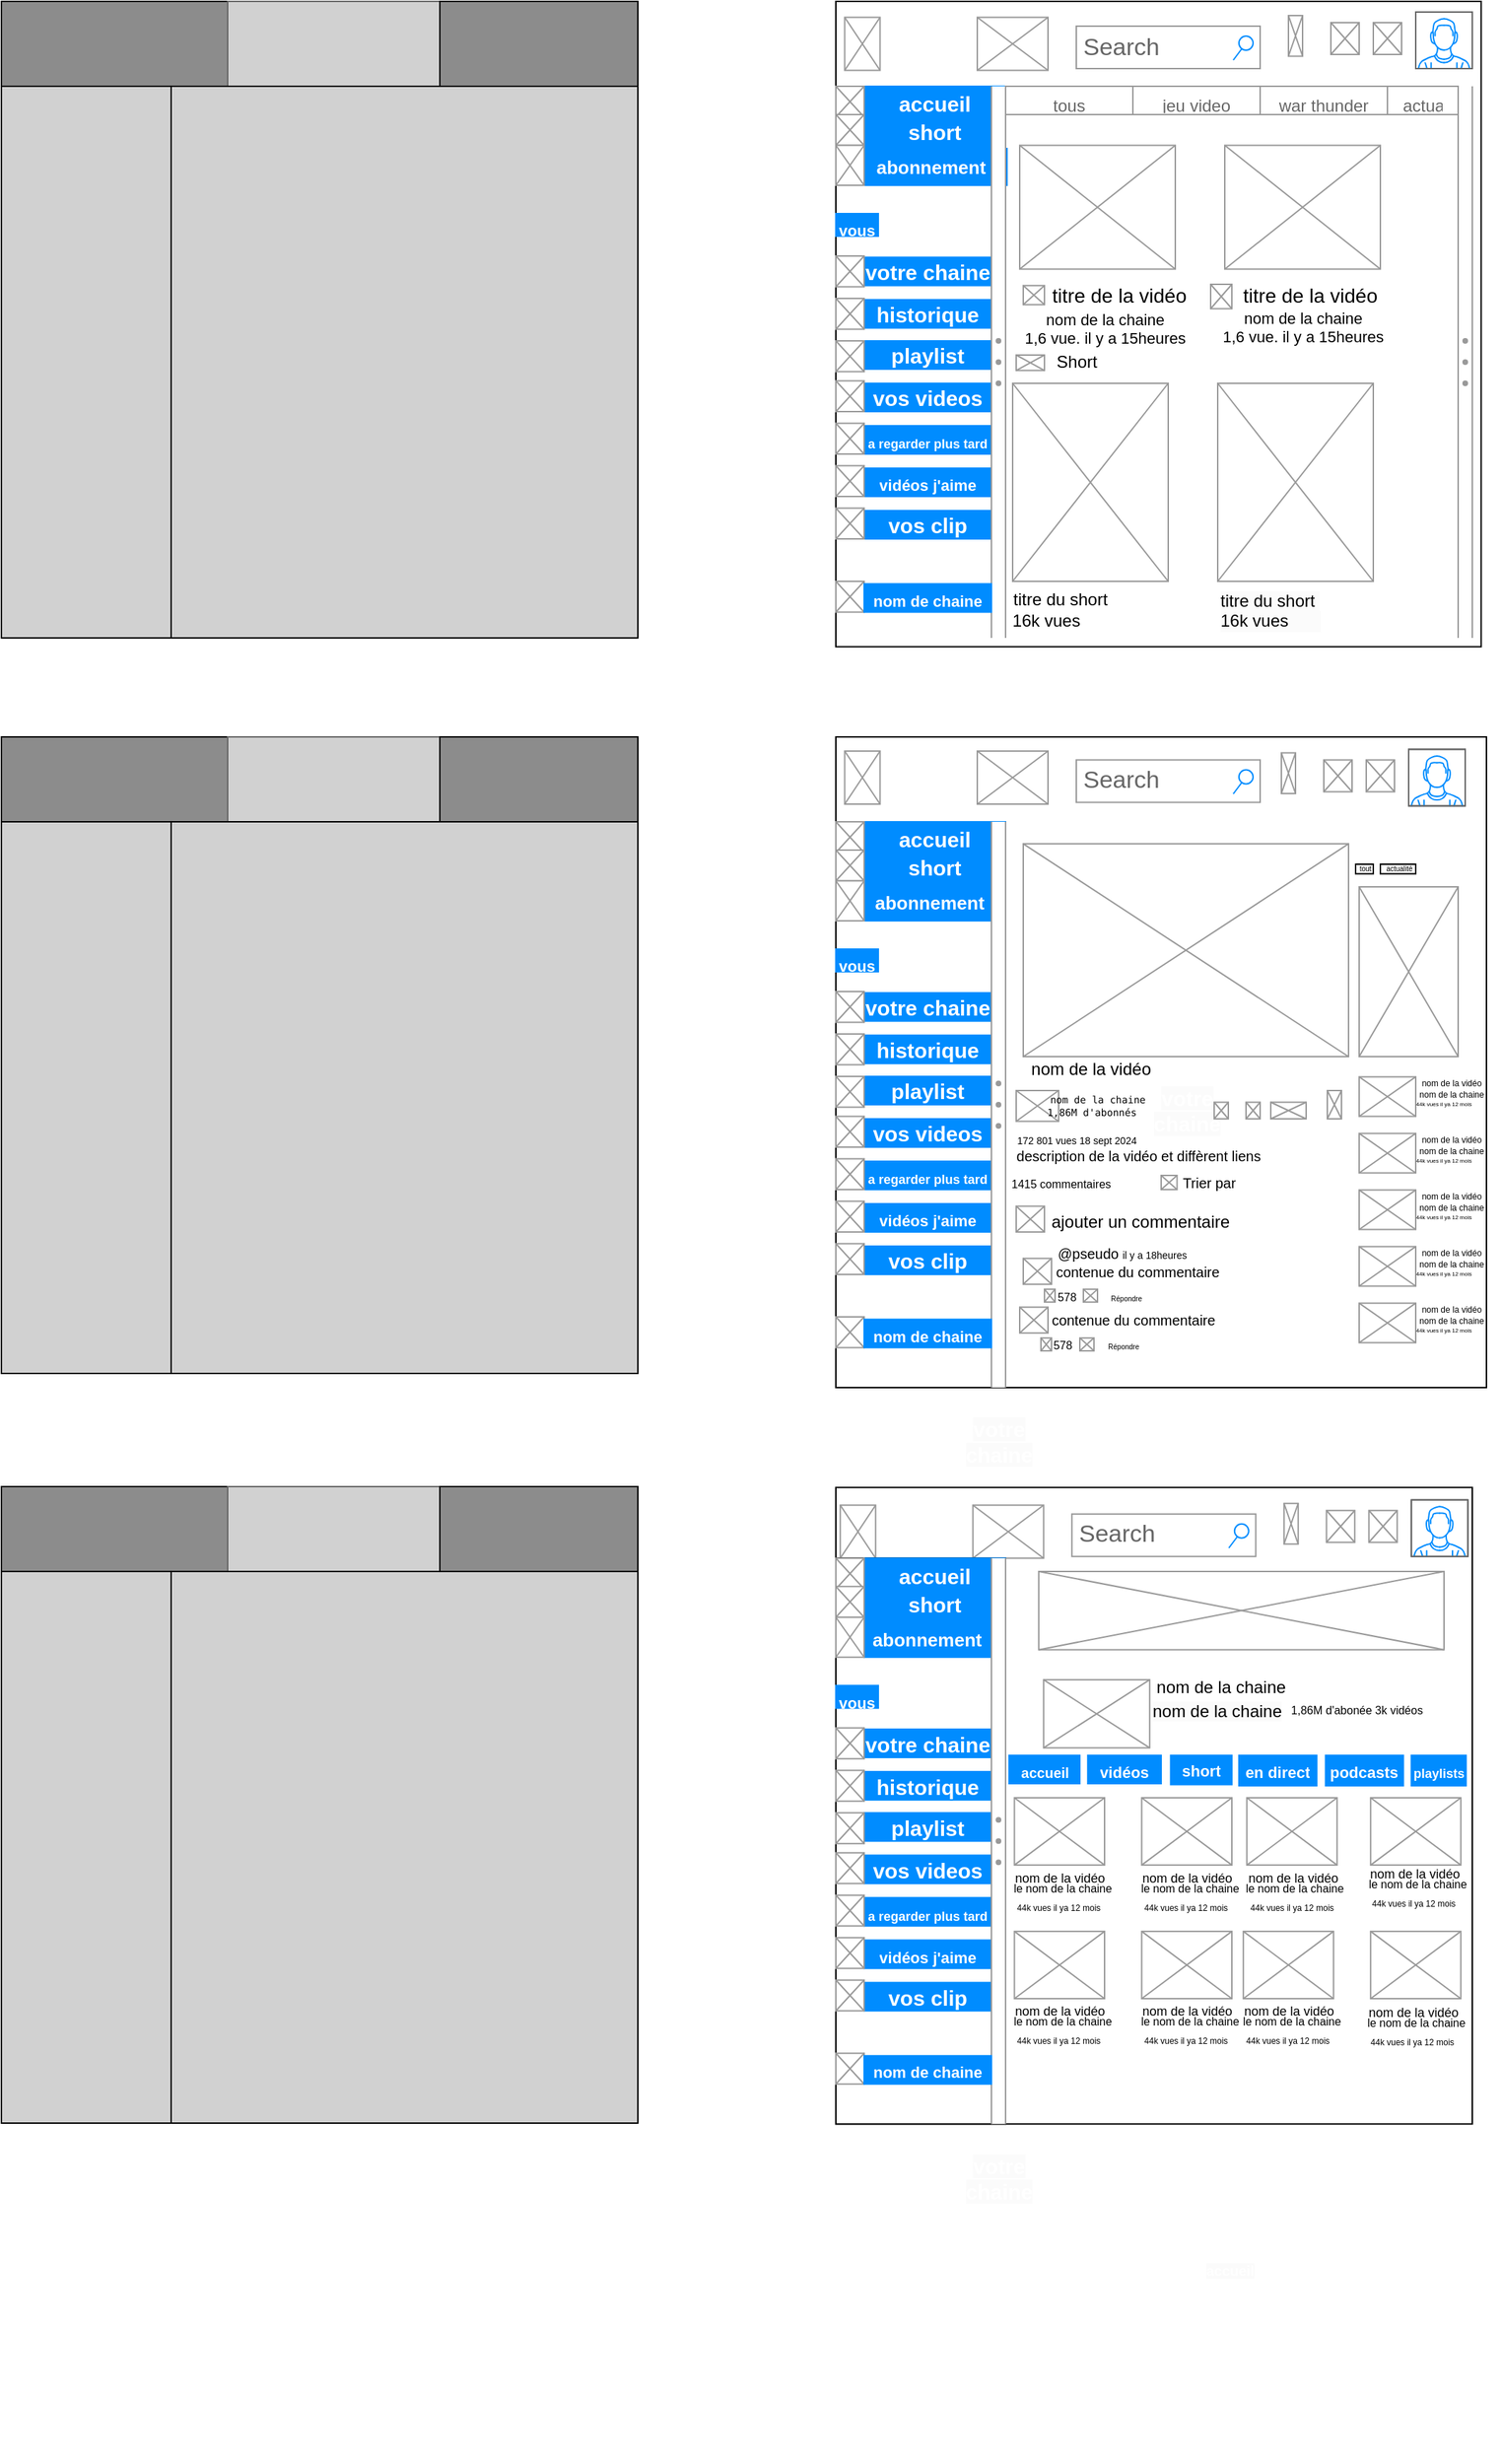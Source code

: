 <mxfile version="24.7.14">
  <diagram name="Page-1" id="2QMQMIxGHD4lNl_RSzvD">
    <mxGraphModel dx="2971" dy="1066" grid="1" gridSize="10" guides="1" tooltips="1" connect="1" arrows="1" fold="1" page="1" pageScale="1" pageWidth="827" pageHeight="1169" math="0" shadow="0">
      <root>
        <mxCell id="0" />
        <mxCell id="1" parent="0" />
        <mxCell id="LP4Zm8nX6KeP2Kf99gxL-1" value="" style="whiteSpace=wrap;html=1;aspect=fixed;" parent="1" vertex="1">
          <mxGeometry x="-800" y="30" width="450" height="450" as="geometry" />
        </mxCell>
        <mxCell id="LP4Zm8nX6KeP2Kf99gxL-2" value="" style="rounded=0;whiteSpace=wrap;html=1;gradientColor=none;fillColor=#D1D1D1;" parent="1" vertex="1">
          <mxGeometry x="-800" y="90" width="120" height="390" as="geometry" />
        </mxCell>
        <mxCell id="LP4Zm8nX6KeP2Kf99gxL-5" value="" style="rounded=0;whiteSpace=wrap;html=1;fillColor=#8C8C8C;" parent="1" vertex="1">
          <mxGeometry x="-800" y="30" width="160" height="60" as="geometry" />
        </mxCell>
        <mxCell id="LP4Zm8nX6KeP2Kf99gxL-6" value="" style="rounded=0;whiteSpace=wrap;html=1;fillColor=#D1D1D1;fontColor=#333333;strokeColor=#666666;" parent="1" vertex="1">
          <mxGeometry x="-640" y="30" width="150" height="60" as="geometry" />
        </mxCell>
        <mxCell id="LP4Zm8nX6KeP2Kf99gxL-7" value="" style="rounded=0;whiteSpace=wrap;html=1;fillColor=#8C8C8C;" parent="1" vertex="1">
          <mxGeometry x="-490" y="30" width="140" height="60" as="geometry" />
        </mxCell>
        <mxCell id="LP4Zm8nX6KeP2Kf99gxL-11" value="" style="rounded=0;whiteSpace=wrap;html=1;rotation=90;fillColor=#D1D1D1;" parent="1" vertex="1">
          <mxGeometry x="-710" y="120" width="390" height="330" as="geometry" />
        </mxCell>
        <mxCell id="LP4Zm8nX6KeP2Kf99gxL-12" value="" style="whiteSpace=wrap;html=1;aspect=fixed;" parent="1" vertex="1">
          <mxGeometry x="-210" y="30" width="456.25" height="456.25" as="geometry" />
        </mxCell>
        <mxCell id="LP4Zm8nX6KeP2Kf99gxL-38" value="catégorie de vidéos&amp;nbsp;" style="rounded=0;whiteSpace=wrap;html=1;" parent="1" vertex="1">
          <mxGeometry x="-90" y="90" width="320" height="20" as="geometry" />
        </mxCell>
        <mxCell id="LP4Zm8nX6KeP2Kf99gxL-44" value="" style="whiteSpace=wrap;html=1;aspect=fixed;" parent="1" vertex="1">
          <mxGeometry x="-800" y="550" width="450" height="450" as="geometry" />
        </mxCell>
        <mxCell id="LP4Zm8nX6KeP2Kf99gxL-45" value="" style="rounded=0;whiteSpace=wrap;html=1;gradientColor=none;fillColor=#D1D1D1;" parent="1" vertex="1">
          <mxGeometry x="-800" y="610" width="120" height="390" as="geometry" />
        </mxCell>
        <mxCell id="LP4Zm8nX6KeP2Kf99gxL-46" value="" style="rounded=0;whiteSpace=wrap;html=1;fillColor=#8C8C8C;" parent="1" vertex="1">
          <mxGeometry x="-800" y="550" width="160" height="60" as="geometry" />
        </mxCell>
        <mxCell id="LP4Zm8nX6KeP2Kf99gxL-47" value="" style="rounded=0;whiteSpace=wrap;html=1;fillColor=#D1D1D1;fontColor=#333333;strokeColor=#666666;" parent="1" vertex="1">
          <mxGeometry x="-640" y="550" width="150" height="60" as="geometry" />
        </mxCell>
        <mxCell id="LP4Zm8nX6KeP2Kf99gxL-48" value="" style="rounded=0;whiteSpace=wrap;html=1;fillColor=#8C8C8C;" parent="1" vertex="1">
          <mxGeometry x="-490" y="550" width="140" height="60" as="geometry" />
        </mxCell>
        <mxCell id="LP4Zm8nX6KeP2Kf99gxL-50" value="" style="rounded=0;whiteSpace=wrap;html=1;rotation=90;fillColor=#D1D1D1;" parent="1" vertex="1">
          <mxGeometry x="-710" y="640" width="390" height="330" as="geometry" />
        </mxCell>
        <mxCell id="LP4Zm8nX6KeP2Kf99gxL-72" value="" style="whiteSpace=wrap;html=1;aspect=fixed;" parent="1" vertex="1">
          <mxGeometry x="-210" y="550" width="460" height="460" as="geometry" />
        </mxCell>
        <mxCell id="LP4Zm8nX6KeP2Kf99gxL-73" value="" style="rounded=0;whiteSpace=wrap;html=1;" parent="1" vertex="1">
          <mxGeometry x="-210" y="610" width="120" height="390" as="geometry" />
        </mxCell>
        <mxCell id="LP4Zm8nX6KeP2Kf99gxL-77" value="" style="verticalLabelPosition=bottom;verticalAlign=top;html=1;shape=mxgraph.basic.rect;fillColor2=none;strokeWidth=1;size=20;indent=5;fontStyle=1" parent="1" vertex="1">
          <mxGeometry x="-35" y="573.75" width="100" height="15" as="geometry" />
        </mxCell>
        <mxCell id="LP4Zm8nX6KeP2Kf99gxL-78" value="&lt;font style=&quot;font-size: 9px;&quot;&gt;Barre de recherche&lt;/font&gt;" style="text;html=1;align=center;verticalAlign=middle;resizable=0;points=[];autosize=1;strokeColor=none;fillColor=none;" parent="1" vertex="1">
          <mxGeometry x="-35" y="566.25" width="100" height="30" as="geometry" />
        </mxCell>
        <mxCell id="LP4Zm8nX6KeP2Kf99gxL-84" value="son compte&amp;nbsp;" style="rounded=0;whiteSpace=wrap;html=1;" parent="1" vertex="1">
          <mxGeometry x="-210" y="680" width="120" height="80" as="geometry" />
        </mxCell>
        <mxCell id="LP4Zm8nX6KeP2Kf99gxL-85" value="abonnements&amp;nbsp;" style="whiteSpace=wrap;html=1;aspect=fixed;" parent="1" vertex="1">
          <mxGeometry x="-210" y="760" width="120" height="120" as="geometry" />
        </mxCell>
        <mxCell id="LP4Zm8nX6KeP2Kf99gxL-86" value="explorer" style="rounded=0;whiteSpace=wrap;html=1;" parent="1" vertex="1">
          <mxGeometry x="-210" y="880" width="120" height="40" as="geometry" />
        </mxCell>
        <mxCell id="LP4Zm8nX6KeP2Kf99gxL-87" value="autre contenus" style="rounded=0;whiteSpace=wrap;html=1;" parent="1" vertex="1">
          <mxGeometry x="-210" y="920" width="120" height="40" as="geometry" />
        </mxCell>
        <mxCell id="LP4Zm8nX6KeP2Kf99gxL-100" value="" style="whiteSpace=wrap;html=1;aspect=fixed;" parent="1" vertex="1">
          <mxGeometry x="-800" y="1080" width="450" height="450" as="geometry" />
        </mxCell>
        <mxCell id="LP4Zm8nX6KeP2Kf99gxL-101" value="" style="rounded=0;whiteSpace=wrap;html=1;gradientColor=none;fillColor=#D1D1D1;" parent="1" vertex="1">
          <mxGeometry x="-800" y="1140" width="120" height="390" as="geometry" />
        </mxCell>
        <mxCell id="LP4Zm8nX6KeP2Kf99gxL-102" value="" style="rounded=0;whiteSpace=wrap;html=1;fillColor=#8C8C8C;" parent="1" vertex="1">
          <mxGeometry x="-800" y="1080" width="160" height="60" as="geometry" />
        </mxCell>
        <mxCell id="LP4Zm8nX6KeP2Kf99gxL-103" value="" style="rounded=0;whiteSpace=wrap;html=1;fillColor=#D1D1D1;fontColor=#333333;strokeColor=#666666;" parent="1" vertex="1">
          <mxGeometry x="-640" y="1080" width="150" height="60" as="geometry" />
        </mxCell>
        <mxCell id="LP4Zm8nX6KeP2Kf99gxL-104" value="" style="rounded=0;whiteSpace=wrap;html=1;fillColor=#8C8C8C;" parent="1" vertex="1">
          <mxGeometry x="-490" y="1080" width="140" height="60" as="geometry" />
        </mxCell>
        <mxCell id="LP4Zm8nX6KeP2Kf99gxL-105" value="" style="rounded=0;whiteSpace=wrap;html=1;rotation=90;fillColor=#D1D1D1;" parent="1" vertex="1">
          <mxGeometry x="-710" y="1170" width="390" height="330" as="geometry" />
        </mxCell>
        <mxCell id="LP4Zm8nX6KeP2Kf99gxL-106" value="" style="whiteSpace=wrap;html=1;aspect=fixed;" parent="1" vertex="1">
          <mxGeometry x="-210" y="1080.63" width="450" height="450" as="geometry" />
        </mxCell>
        <mxCell id="bbS5zY25WBhdVsbewWJz-2" value="" style="verticalLabelPosition=bottom;shadow=0;dashed=0;align=center;html=1;verticalAlign=top;strokeWidth=1;shape=mxgraph.mockup.containers.userMale;strokeColor=#666666;strokeColor2=#008cff;" vertex="1" parent="1">
          <mxGeometry x="200" y="37.5" width="40" height="40" as="geometry" />
        </mxCell>
        <mxCell id="bbS5zY25WBhdVsbewWJz-3" value="" style="verticalLabelPosition=bottom;shadow=0;dashed=0;align=center;html=1;verticalAlign=top;strokeWidth=1;shape=mxgraph.mockup.graphics.simpleIcon;strokeColor=#999999;" vertex="1" parent="1">
          <mxGeometry x="170" y="45" width="20" height="22.5" as="geometry" />
        </mxCell>
        <mxCell id="bbS5zY25WBhdVsbewWJz-4" value="" style="verticalLabelPosition=bottom;shadow=0;dashed=0;align=center;html=1;verticalAlign=top;strokeWidth=1;shape=mxgraph.mockup.graphics.simpleIcon;strokeColor=#999999;" vertex="1" parent="1">
          <mxGeometry x="140" y="45" width="20" height="22.5" as="geometry" />
        </mxCell>
        <mxCell id="bbS5zY25WBhdVsbewWJz-5" value="" style="verticalLabelPosition=bottom;shadow=0;dashed=0;align=center;html=1;verticalAlign=top;strokeWidth=1;shape=mxgraph.mockup.graphics.simpleIcon;strokeColor=#999999;" vertex="1" parent="1">
          <mxGeometry x="110" y="40" width="10" height="28.75" as="geometry" />
        </mxCell>
        <mxCell id="bbS5zY25WBhdVsbewWJz-6" value="" style="verticalLabelPosition=bottom;shadow=0;dashed=0;align=center;html=1;verticalAlign=top;strokeWidth=1;shape=mxgraph.mockup.forms.splitter;strokeColor=#999999;direction=north;" vertex="1" parent="1">
          <mxGeometry x="230" y="90" width="10" height="390" as="geometry" />
        </mxCell>
        <mxCell id="bbS5zY25WBhdVsbewWJz-9" value="Search" style="strokeWidth=1;shadow=0;dashed=0;align=center;html=1;shape=mxgraph.mockup.forms.searchBox;strokeColor=#999999;mainText=;strokeColor2=#008cff;fontColor=#666666;fontSize=17;align=left;spacingLeft=3;whiteSpace=wrap;" vertex="1" parent="1">
          <mxGeometry x="-40" y="47.5" width="130" height="30" as="geometry" />
        </mxCell>
        <mxCell id="bbS5zY25WBhdVsbewWJz-10" value="" style="verticalLabelPosition=bottom;shadow=0;dashed=0;align=center;html=1;verticalAlign=top;strokeWidth=1;shape=mxgraph.mockup.graphics.simpleIcon;strokeColor=#999999;" vertex="1" parent="1">
          <mxGeometry x="-110" y="41.25" width="50" height="37.5" as="geometry" />
        </mxCell>
        <mxCell id="bbS5zY25WBhdVsbewWJz-11" value="" style="verticalLabelPosition=bottom;shadow=0;dashed=0;align=center;html=1;verticalAlign=top;strokeWidth=1;shape=mxgraph.mockup.graphics.simpleIcon;strokeColor=#999999;" vertex="1" parent="1">
          <mxGeometry x="-203.75" y="41.25" width="25" height="37.5" as="geometry" />
        </mxCell>
        <mxCell id="bbS5zY25WBhdVsbewWJz-15" value="&lt;font style=&quot;vertical-align: inherit;&quot;&gt;&lt;font style=&quot;vertical-align: inherit;&quot;&gt;&lt;font style=&quot;vertical-align: inherit;&quot;&gt;&lt;font style=&quot;vertical-align: inherit; font-size: 15px;&quot;&gt;accueil&lt;/font&gt;&lt;/font&gt;&lt;/font&gt;&lt;/font&gt;" style="text;spacing=0;strokeColor=#008CFF;align=center;verticalAlign=middle;overflow=hidden;points=[[0,0.5],[1,0.5]];portConstraint=eastwest;rotatable=0;whiteSpace=wrap;html=1;rSize=5;fillColor=#008CFF;fontStyle=1;fontColor=#ffffff;fontSize=17;" vertex="1" parent="1">
          <mxGeometry x="-190" y="90" width="100" height="26" as="geometry" />
        </mxCell>
        <mxCell id="bbS5zY25WBhdVsbewWJz-18" value="&lt;font style=&quot;vertical-align: inherit;&quot;&gt;&lt;font style=&quot;vertical-align: inherit; font-size: 15px;&quot;&gt;short&lt;/font&gt;&lt;/font&gt;" style="text;spacing=0;strokeColor=#008CFF;align=center;verticalAlign=middle;overflow=hidden;points=[[0,0.5],[1,0.5]];portConstraint=eastwest;rotatable=0;whiteSpace=wrap;html=1;rSize=5;fillColor=#008CFF;fontStyle=1;fontColor=#ffffff;fontSize=17;" vertex="1" parent="1">
          <mxGeometry x="-190" y="110" width="100" height="26" as="geometry" />
        </mxCell>
        <mxCell id="bbS5zY25WBhdVsbewWJz-19" value="&lt;font style=&quot;vertical-align: inherit;&quot;&gt;&lt;font style=&quot;vertical-align: inherit;&quot;&gt;&lt;font style=&quot;vertical-align: inherit;&quot;&gt;&lt;font style=&quot;vertical-align: inherit; font-size: 13px;&quot;&gt;abonnement&amp;nbsp;&amp;nbsp;&lt;/font&gt;&lt;/font&gt;&lt;/font&gt;&lt;/font&gt;" style="text;spacing=0;strokeColor=#008CFF;align=center;verticalAlign=middle;overflow=hidden;points=[[0,0.5],[1,0.5]];portConstraint=eastwest;rotatable=0;whiteSpace=wrap;html=1;rSize=5;fillColor=#008CFF;fontStyle=1;fontColor=#ffffff;fontSize=17;" vertex="1" parent="1">
          <mxGeometry x="-189" y="134" width="100" height="26" as="geometry" />
        </mxCell>
        <mxCell id="bbS5zY25WBhdVsbewWJz-20" value="" style="swimlane;shape=mxgraph.bootstrap.anchor;strokeColor=#999999;fillColor=#ffffff;fontColor=#666666;childLayout=stackLayout;horizontal=0;startSize=0;horizontalStack=1;resizeParent=1;resizeParentMax=0;resizeLast=0;collapsible=0;marginBottom=0;whiteSpace=wrap;html=1;" vertex="1" parent="1">
          <mxGeometry x="-90" y="90" width="320" height="20" as="geometry" />
        </mxCell>
        <mxCell id="bbS5zY25WBhdVsbewWJz-21" value="&lt;font style=&quot;font-size: 12px;&quot;&gt;tous&lt;/font&gt;" style="text;strokeColor=inherit;align=center;verticalAlign=middle;spacingLeft=10;spacingRight=10;overflow=hidden;points=[[0,0.5],[1,0.5]];portConstraint=eastwest;rotatable=0;whiteSpace=wrap;html=1;fillColor=inherit;fontColor=inherit;fontSize=17;" vertex="1" parent="bbS5zY25WBhdVsbewWJz-20">
          <mxGeometry width="90" height="20" as="geometry" />
        </mxCell>
        <mxCell id="bbS5zY25WBhdVsbewWJz-22" value="&lt;font style=&quot;font-size: 12px;&quot;&gt;jeu video&lt;/font&gt;" style="text;strokeColor=inherit;align=center;verticalAlign=middle;spacingLeft=10;spacingRight=10;overflow=hidden;points=[[0,0.5],[1,0.5]];portConstraint=eastwest;rotatable=0;whiteSpace=wrap;html=1;fillColor=inherit;fontColor=inherit;fontSize=17;" vertex="1" parent="bbS5zY25WBhdVsbewWJz-20">
          <mxGeometry x="90" width="90" height="20" as="geometry" />
        </mxCell>
        <mxCell id="bbS5zY25WBhdVsbewWJz-23" value="&lt;font style=&quot;font-size: 12px;&quot;&gt;war thunder&lt;/font&gt;" style="text;strokeColor=inherit;align=center;verticalAlign=middle;spacingLeft=10;spacingRight=10;overflow=hidden;points=[[0,0.5],[1,0.5]];portConstraint=eastwest;rotatable=0;whiteSpace=wrap;html=1;fillColor=inherit;fontColor=inherit;fontSize=17;" vertex="1" parent="bbS5zY25WBhdVsbewWJz-20">
          <mxGeometry x="180" width="90" height="20" as="geometry" />
        </mxCell>
        <mxCell id="bbS5zY25WBhdVsbewWJz-24" value="&lt;font style=&quot;font-size: 12px;&quot;&gt;actualité&lt;/font&gt;" style="text;strokeColor=inherit;align=center;verticalAlign=middle;spacingLeft=10;spacingRight=10;overflow=hidden;points=[[0,0.5],[1,0.5]];portConstraint=eastwest;rotatable=0;whiteSpace=wrap;html=1;fillColor=inherit;fontColor=inherit;fontSize=17;" vertex="1" parent="bbS5zY25WBhdVsbewWJz-20">
          <mxGeometry x="270" width="50" height="20" as="geometry" />
        </mxCell>
        <mxCell id="bbS5zY25WBhdVsbewWJz-29" value="" style="verticalLabelPosition=bottom;shadow=0;dashed=0;align=center;html=1;verticalAlign=top;strokeWidth=1;shape=mxgraph.mockup.graphics.simpleIcon;strokeColor=#999999;" vertex="1" parent="1">
          <mxGeometry x="-210" y="90" width="20" height="21.75" as="geometry" />
        </mxCell>
        <mxCell id="bbS5zY25WBhdVsbewWJz-30" value="" style="verticalLabelPosition=bottom;shadow=0;dashed=0;align=center;html=1;verticalAlign=top;strokeWidth=1;shape=mxgraph.mockup.graphics.simpleIcon;strokeColor=#999999;" vertex="1" parent="1">
          <mxGeometry x="-210" y="110" width="20" height="21.75" as="geometry" />
        </mxCell>
        <mxCell id="bbS5zY25WBhdVsbewWJz-31" value="" style="verticalLabelPosition=bottom;shadow=0;dashed=0;align=center;html=1;verticalAlign=top;strokeWidth=1;shape=mxgraph.mockup.graphics.simpleIcon;strokeColor=#999999;" vertex="1" parent="1">
          <mxGeometry x="-210" y="131.75" width="20" height="28.25" as="geometry" />
        </mxCell>
        <mxCell id="bbS5zY25WBhdVsbewWJz-32" value="&lt;font style=&quot;vertical-align: inherit;&quot;&gt;&lt;font style=&quot;vertical-align: inherit;&quot;&gt;&lt;font style=&quot;vertical-align: inherit;&quot;&gt;&lt;font style=&quot;vertical-align: inherit; font-size: 11px;&quot;&gt;vous&lt;/font&gt;&lt;/font&gt;&lt;/font&gt;&lt;/font&gt;" style="text;spacing=0;strokeColor=#008CFF;align=center;verticalAlign=middle;overflow=hidden;points=[[0,0.5],[1,0.5]];portConstraint=eastwest;rotatable=0;whiteSpace=wrap;html=1;rSize=5;fillColor=#008CFF;fontStyle=1;fontColor=#ffffff;fontSize=17;" vertex="1" parent="1">
          <mxGeometry x="-210" y="180" width="30" height="16" as="geometry" />
        </mxCell>
        <mxCell id="bbS5zY25WBhdVsbewWJz-33" value="&lt;font style=&quot;vertical-align: inherit; font-size: 15px;&quot;&gt;&lt;font style=&quot;vertical-align: inherit; font-size: 15px;&quot;&gt;&lt;font style=&quot;vertical-align: inherit; font-size: 15px;&quot;&gt;&lt;font style=&quot;vertical-align: inherit; font-size: 15px;&quot;&gt;votre chaine&lt;/font&gt;&lt;/font&gt;&lt;/font&gt;&lt;/font&gt;" style="text;spacing=0;strokeColor=#008CFF;align=center;verticalAlign=middle;overflow=hidden;points=[[0,0.5],[1,0.5]];portConstraint=eastwest;rotatable=0;whiteSpace=wrap;html=1;rSize=5;fillColor=#008CFF;fontStyle=1;fontColor=#ffffff;fontSize=17;" vertex="1" parent="1">
          <mxGeometry x="-190" y="210.88" width="90" height="20" as="geometry" />
        </mxCell>
        <mxCell id="bbS5zY25WBhdVsbewWJz-34" value="" style="verticalLabelPosition=bottom;shadow=0;dashed=0;align=center;html=1;verticalAlign=top;strokeWidth=1;shape=mxgraph.mockup.graphics.simpleIcon;strokeColor=#999999;" vertex="1" parent="1">
          <mxGeometry x="-210" y="210" width="20" height="21.75" as="geometry" />
        </mxCell>
        <mxCell id="bbS5zY25WBhdVsbewWJz-35" value="&lt;font style=&quot;vertical-align: inherit; font-size: 15px;&quot;&gt;&lt;font style=&quot;vertical-align: inherit; font-size: 15px;&quot;&gt;&lt;font style=&quot;vertical-align: inherit; font-size: 15px;&quot;&gt;&lt;font style=&quot;vertical-align: inherit; font-size: 15px;&quot;&gt;historique&lt;/font&gt;&lt;/font&gt;&lt;/font&gt;&lt;/font&gt;" style="text;spacing=0;strokeColor=#008CFF;align=center;verticalAlign=middle;overflow=hidden;points=[[0,0.5],[1,0.5]];portConstraint=eastwest;rotatable=0;whiteSpace=wrap;html=1;rSize=5;fillColor=#008CFF;fontStyle=1;fontColor=#ffffff;fontSize=17;" vertex="1" parent="1">
          <mxGeometry x="-190" y="240.88" width="90" height="20" as="geometry" />
        </mxCell>
        <mxCell id="bbS5zY25WBhdVsbewWJz-36" value="" style="verticalLabelPosition=bottom;shadow=0;dashed=0;align=center;html=1;verticalAlign=top;strokeWidth=1;shape=mxgraph.mockup.graphics.simpleIcon;strokeColor=#999999;" vertex="1" parent="1">
          <mxGeometry x="-210" y="240" width="20" height="21.75" as="geometry" />
        </mxCell>
        <mxCell id="bbS5zY25WBhdVsbewWJz-37" value="&lt;font style=&quot;vertical-align: inherit; font-size: 15px;&quot;&gt;&lt;font style=&quot;vertical-align: inherit; font-size: 15px;&quot;&gt;&lt;font style=&quot;vertical-align: inherit; font-size: 15px;&quot;&gt;&lt;font style=&quot;vertical-align: inherit; font-size: 15px;&quot;&gt;playlist&lt;/font&gt;&lt;/font&gt;&lt;/font&gt;&lt;/font&gt;" style="text;spacing=0;strokeColor=#008CFF;align=center;verticalAlign=middle;overflow=hidden;points=[[0,0.5],[1,0.5]];portConstraint=eastwest;rotatable=0;whiteSpace=wrap;html=1;rSize=5;fillColor=#008CFF;fontStyle=1;fontColor=#ffffff;fontSize=17;" vertex="1" parent="1">
          <mxGeometry x="-190" y="270" width="90" height="20" as="geometry" />
        </mxCell>
        <mxCell id="bbS5zY25WBhdVsbewWJz-38" value="&lt;font style=&quot;vertical-align: inherit; font-size: 15px;&quot;&gt;&lt;font style=&quot;vertical-align: inherit; font-size: 15px;&quot;&gt;&lt;font style=&quot;vertical-align: inherit; font-size: 15px;&quot;&gt;&lt;font style=&quot;vertical-align: inherit; font-size: 15px;&quot;&gt;vos videos&lt;/font&gt;&lt;/font&gt;&lt;/font&gt;&lt;/font&gt;" style="text;spacing=0;strokeColor=#008CFF;align=center;verticalAlign=middle;overflow=hidden;points=[[0,0.5],[1,0.5]];portConstraint=eastwest;rotatable=0;whiteSpace=wrap;html=1;rSize=5;fillColor=#008CFF;fontStyle=1;fontColor=#ffffff;fontSize=17;" vertex="1" parent="1">
          <mxGeometry x="-190" y="300" width="90" height="20" as="geometry" />
        </mxCell>
        <mxCell id="bbS5zY25WBhdVsbewWJz-39" value="&lt;font style=&quot;vertical-align: inherit;&quot;&gt;&lt;font style=&quot;vertical-align: inherit;&quot;&gt;&lt;font style=&quot;vertical-align: inherit;&quot;&gt;&lt;font style=&quot;vertical-align: inherit; font-size: 9px;&quot;&gt;a regarder plus tard&lt;/font&gt;&lt;/font&gt;&lt;/font&gt;&lt;/font&gt;" style="text;spacing=0;strokeColor=#008CFF;align=center;verticalAlign=middle;overflow=hidden;points=[[0,0.5],[1,0.5]];portConstraint=eastwest;rotatable=0;whiteSpace=wrap;html=1;rSize=5;fillColor=#008CFF;fontStyle=1;fontColor=#ffffff;fontSize=17;" vertex="1" parent="1">
          <mxGeometry x="-190" y="330" width="90" height="20" as="geometry" />
        </mxCell>
        <mxCell id="bbS5zY25WBhdVsbewWJz-40" value="&lt;font style=&quot;vertical-align: inherit;&quot;&gt;&lt;font style=&quot;vertical-align: inherit;&quot;&gt;&lt;font style=&quot;vertical-align: inherit;&quot;&gt;&lt;font style=&quot;vertical-align: inherit; font-size: 11px;&quot;&gt;vidéos j&#39;aime&lt;/font&gt;&lt;/font&gt;&lt;/font&gt;&lt;/font&gt;" style="text;spacing=0;strokeColor=#008CFF;align=center;verticalAlign=middle;overflow=hidden;points=[[0,0.5],[1,0.5]];portConstraint=eastwest;rotatable=0;whiteSpace=wrap;html=1;rSize=5;fillColor=#008CFF;fontStyle=1;fontColor=#ffffff;fontSize=17;" vertex="1" parent="1">
          <mxGeometry x="-190" y="360" width="90" height="20" as="geometry" />
        </mxCell>
        <mxCell id="bbS5zY25WBhdVsbewWJz-41" value="&lt;font style=&quot;vertical-align: inherit; font-size: 15px;&quot;&gt;&lt;font style=&quot;vertical-align: inherit; font-size: 15px;&quot;&gt;&lt;font style=&quot;vertical-align: inherit; font-size: 15px;&quot;&gt;&lt;font style=&quot;vertical-align: inherit; font-size: 15px;&quot;&gt;vos clip&lt;/font&gt;&lt;/font&gt;&lt;/font&gt;&lt;/font&gt;" style="text;spacing=0;strokeColor=#008CFF;align=center;verticalAlign=middle;overflow=hidden;points=[[0,0.5],[1,0.5]];portConstraint=eastwest;rotatable=0;whiteSpace=wrap;html=1;rSize=5;fillColor=#008CFF;fontStyle=1;fontColor=#ffffff;fontSize=17;" vertex="1" parent="1">
          <mxGeometry x="-190" y="390" width="90" height="20" as="geometry" />
        </mxCell>
        <mxCell id="bbS5zY25WBhdVsbewWJz-42" value="" style="verticalLabelPosition=bottom;shadow=0;dashed=0;align=center;html=1;verticalAlign=top;strokeWidth=1;shape=mxgraph.mockup.forms.splitter;strokeColor=#999999;direction=north;" vertex="1" parent="1">
          <mxGeometry x="-100" y="90" width="10" height="390" as="geometry" />
        </mxCell>
        <mxCell id="bbS5zY25WBhdVsbewWJz-44" value="" style="verticalLabelPosition=bottom;shadow=0;dashed=0;align=center;html=1;verticalAlign=top;strokeWidth=1;shape=mxgraph.mockup.graphics.simpleIcon;strokeColor=#999999;" vertex="1" parent="1">
          <mxGeometry x="-210" y="270" width="20" height="21.75" as="geometry" />
        </mxCell>
        <mxCell id="bbS5zY25WBhdVsbewWJz-45" value="" style="verticalLabelPosition=bottom;shadow=0;dashed=0;align=center;html=1;verticalAlign=top;strokeWidth=1;shape=mxgraph.mockup.graphics.simpleIcon;strokeColor=#999999;" vertex="1" parent="1">
          <mxGeometry x="-210" y="298.25" width="20" height="21.75" as="geometry" />
        </mxCell>
        <mxCell id="bbS5zY25WBhdVsbewWJz-46" value="" style="verticalLabelPosition=bottom;shadow=0;dashed=0;align=center;html=1;verticalAlign=top;strokeWidth=1;shape=mxgraph.mockup.graphics.simpleIcon;strokeColor=#999999;" vertex="1" parent="1">
          <mxGeometry x="-210" y="328.25" width="20" height="21.75" as="geometry" />
        </mxCell>
        <mxCell id="bbS5zY25WBhdVsbewWJz-47" value="" style="verticalLabelPosition=bottom;shadow=0;dashed=0;align=center;html=1;verticalAlign=top;strokeWidth=1;shape=mxgraph.mockup.graphics.simpleIcon;strokeColor=#999999;" vertex="1" parent="1">
          <mxGeometry x="-210" y="358.25" width="20" height="21.75" as="geometry" />
        </mxCell>
        <mxCell id="bbS5zY25WBhdVsbewWJz-48" value="" style="verticalLabelPosition=bottom;shadow=0;dashed=0;align=center;html=1;verticalAlign=top;strokeWidth=1;shape=mxgraph.mockup.graphics.simpleIcon;strokeColor=#999999;" vertex="1" parent="1">
          <mxGeometry x="-210" y="388.25" width="20" height="21.75" as="geometry" />
        </mxCell>
        <mxCell id="bbS5zY25WBhdVsbewWJz-50" value="" style="verticalLabelPosition=bottom;shadow=0;dashed=0;align=center;html=1;verticalAlign=top;strokeWidth=1;shape=mxgraph.mockup.graphics.simpleIcon;strokeColor=#999999;" vertex="1" parent="1">
          <mxGeometry x="-210" y="440" width="20" height="21.75" as="geometry" />
        </mxCell>
        <mxCell id="bbS5zY25WBhdVsbewWJz-51" value="&lt;font style=&quot;vertical-align: inherit;&quot;&gt;&lt;font style=&quot;vertical-align: inherit;&quot;&gt;&lt;font style=&quot;vertical-align: inherit;&quot;&gt;&lt;font style=&quot;vertical-align: inherit; font-size: 11px;&quot;&gt;nom de chaine&lt;/font&gt;&lt;/font&gt;&lt;/font&gt;&lt;/font&gt;" style="text;spacing=0;strokeColor=#008CFF;align=center;verticalAlign=middle;overflow=hidden;points=[[0,0.5],[1,0.5]];portConstraint=eastwest;rotatable=0;whiteSpace=wrap;html=1;rSize=5;fillColor=#008CFF;fontStyle=1;fontColor=#ffffff;fontSize=17;" vertex="1" parent="1">
          <mxGeometry x="-190" y="441.75" width="90" height="20" as="geometry" />
        </mxCell>
        <mxCell id="bbS5zY25WBhdVsbewWJz-52" value="" style="verticalLabelPosition=bottom;shadow=0;dashed=0;align=center;html=1;verticalAlign=top;strokeWidth=1;shape=mxgraph.mockup.graphics.simpleIcon;strokeColor=#999999;" vertex="1" parent="1">
          <mxGeometry x="-80" y="131.75" width="110" height="87.5" as="geometry" />
        </mxCell>
        <mxCell id="bbS5zY25WBhdVsbewWJz-53" value="" style="verticalLabelPosition=bottom;shadow=0;dashed=0;align=center;html=1;verticalAlign=top;strokeWidth=1;shape=mxgraph.mockup.graphics.simpleIcon;strokeColor=#999999;" vertex="1" parent="1">
          <mxGeometry x="-77.5" y="230.88" width="15" height="13.5" as="geometry" />
        </mxCell>
        <mxCell id="bbS5zY25WBhdVsbewWJz-54" value="&lt;font style=&quot;font-size: 11px;&quot;&gt;nom de la chaine&lt;/font&gt;&lt;div style=&quot;font-size: 11px;&quot;&gt;1,6 vue. il y a 15heures&lt;/div&gt;" style="text;html=1;align=center;verticalAlign=middle;resizable=0;points=[];autosize=1;strokeColor=none;fillColor=none;" vertex="1" parent="1">
          <mxGeometry x="-90" y="240.88" width="140" height="40" as="geometry" />
        </mxCell>
        <mxCell id="bbS5zY25WBhdVsbewWJz-58" value="&lt;span style=&quot;font-size: 14px;&quot;&gt;titre de la vidéo&lt;/span&gt;" style="text;html=1;align=center;verticalAlign=middle;resizable=0;points=[];autosize=1;strokeColor=none;fillColor=none;" vertex="1" parent="1">
          <mxGeometry x="-70" y="222.63" width="120" height="30" as="geometry" />
        </mxCell>
        <mxCell id="bbS5zY25WBhdVsbewWJz-59" value="" style="verticalLabelPosition=bottom;shadow=0;dashed=0;align=center;html=1;verticalAlign=top;strokeWidth=1;shape=mxgraph.mockup.graphics.simpleIcon;strokeColor=#999999;" vertex="1" parent="1">
          <mxGeometry x="65" y="131.75" width="110" height="87.5" as="geometry" />
        </mxCell>
        <mxCell id="bbS5zY25WBhdVsbewWJz-60" value="&lt;span style=&quot;font-size: 14px;&quot;&gt;titre de la vidéo&lt;/span&gt;" style="text;html=1;align=center;verticalAlign=middle;resizable=0;points=[];autosize=1;strokeColor=none;fillColor=none;" vertex="1" parent="1">
          <mxGeometry x="65" y="222.63" width="120" height="30" as="geometry" />
        </mxCell>
        <mxCell id="bbS5zY25WBhdVsbewWJz-62" value="" style="verticalLabelPosition=bottom;shadow=0;dashed=0;align=center;html=1;verticalAlign=top;strokeWidth=1;shape=mxgraph.mockup.graphics.simpleIcon;strokeColor=#999999;" vertex="1" parent="1">
          <mxGeometry x="55" y="230" width="15" height="17.25" as="geometry" />
        </mxCell>
        <mxCell id="bbS5zY25WBhdVsbewWJz-63" value="&lt;font style=&quot;font-size: 11px;&quot;&gt;nom de la chaine&lt;/font&gt;&lt;div style=&quot;font-size: 11px;&quot;&gt;1,6 vue. il y a 15heures&lt;/div&gt;" style="text;html=1;align=center;verticalAlign=middle;resizable=0;points=[];autosize=1;strokeColor=none;fillColor=none;" vertex="1" parent="1">
          <mxGeometry x="50" y="240" width="140" height="40" as="geometry" />
        </mxCell>
        <mxCell id="bbS5zY25WBhdVsbewWJz-66" value="" style="verticalLabelPosition=bottom;shadow=0;dashed=0;align=center;html=1;verticalAlign=top;strokeWidth=1;shape=mxgraph.mockup.graphics.simpleIcon;strokeColor=#999999;" vertex="1" parent="1">
          <mxGeometry x="-85" y="300" width="110" height="140" as="geometry" />
        </mxCell>
        <mxCell id="bbS5zY25WBhdVsbewWJz-67" value="" style="verticalLabelPosition=bottom;shadow=0;dashed=0;align=center;html=1;verticalAlign=top;strokeWidth=1;shape=mxgraph.mockup.graphics.simpleIcon;strokeColor=#999999;" vertex="1" parent="1">
          <mxGeometry x="60" y="300" width="110" height="140" as="geometry" />
        </mxCell>
        <mxCell id="bbS5zY25WBhdVsbewWJz-68" value="titre du short&amp;nbsp;&lt;div&gt;&lt;span style=&quot;background-color: initial;&quot;&gt;16k vues&amp;nbsp; &amp;nbsp; &amp;nbsp; &amp;nbsp;&lt;/span&gt;&lt;/div&gt;" style="text;html=1;align=center;verticalAlign=middle;resizable=0;points=[];autosize=1;strokeColor=none;fillColor=none;" vertex="1" parent="1">
          <mxGeometry x="-95" y="440" width="90" height="40" as="geometry" />
        </mxCell>
        <mxCell id="bbS5zY25WBhdVsbewWJz-70" value="" style="verticalLabelPosition=bottom;shadow=0;dashed=0;align=center;html=1;verticalAlign=top;strokeWidth=1;shape=mxgraph.mockup.graphics.simpleIcon;strokeColor=#999999;" vertex="1" parent="1">
          <mxGeometry x="-82.5" y="280" width="20" height="10.88" as="geometry" />
        </mxCell>
        <mxCell id="bbS5zY25WBhdVsbewWJz-71" value="Short" style="text;html=1;align=center;verticalAlign=middle;resizable=0;points=[];autosize=1;strokeColor=none;fillColor=none;" vertex="1" parent="1">
          <mxGeometry x="-65" y="270.44" width="50" height="30" as="geometry" />
        </mxCell>
        <mxCell id="bbS5zY25WBhdVsbewWJz-72" value="&lt;span style=&quot;color: rgb(0, 0, 0); font-family: Helvetica; font-size: 12px; font-style: normal; font-variant-ligatures: normal; font-variant-caps: normal; font-weight: 400; letter-spacing: normal; orphans: 2; text-align: center; text-indent: 0px; text-transform: none; widows: 2; word-spacing: 0px; -webkit-text-stroke-width: 0px; white-space: nowrap; background-color: rgb(251, 251, 251); text-decoration-thickness: initial; text-decoration-style: initial; text-decoration-color: initial; display: inline !important; float: none;&quot;&gt;titre du short&amp;nbsp;&lt;/span&gt;&lt;div style=&quot;forced-color-adjust: none; color: rgb(0, 0, 0); font-family: Helvetica; font-size: 12px; font-style: normal; font-variant-ligatures: normal; font-variant-caps: normal; font-weight: 400; letter-spacing: normal; orphans: 2; text-align: center; text-indent: 0px; text-transform: none; widows: 2; word-spacing: 0px; -webkit-text-stroke-width: 0px; white-space: nowrap; background-color: rgb(251, 251, 251); text-decoration-thickness: initial; text-decoration-style: initial; text-decoration-color: initial;&quot;&gt;&lt;span style=&quot;forced-color-adjust: none; background-color: initial;&quot;&gt;16k vues&amp;nbsp; &amp;nbsp; &amp;nbsp; &amp;nbsp;&lt;/span&gt;&lt;/div&gt;" style="text;whiteSpace=wrap;html=1;" vertex="1" parent="1">
          <mxGeometry x="60" y="440" width="100" height="50" as="geometry" />
        </mxCell>
        <mxCell id="bbS5zY25WBhdVsbewWJz-187" value="" style="rounded=0;whiteSpace=wrap;html=1;" vertex="1" parent="1">
          <mxGeometry x="-210" y="610" width="120" height="400" as="geometry" />
        </mxCell>
        <mxCell id="bbS5zY25WBhdVsbewWJz-188" value="&lt;font style=&quot;vertical-align: inherit;&quot;&gt;&lt;font style=&quot;vertical-align: inherit;&quot;&gt;&lt;font style=&quot;vertical-align: inherit;&quot;&gt;&lt;font style=&quot;vertical-align: inherit; font-size: 15px;&quot;&gt;accueil&lt;/font&gt;&lt;/font&gt;&lt;/font&gt;&lt;/font&gt;" style="text;spacing=0;strokeColor=#008CFF;align=center;verticalAlign=middle;overflow=hidden;points=[[0,0.5],[1,0.5]];portConstraint=eastwest;rotatable=0;whiteSpace=wrap;html=1;rSize=5;fillColor=#008CFF;fontStyle=1;fontColor=#ffffff;fontSize=17;" vertex="1" parent="1">
          <mxGeometry x="-190" y="610" width="100" height="26" as="geometry" />
        </mxCell>
        <mxCell id="bbS5zY25WBhdVsbewWJz-189" value="&lt;font style=&quot;vertical-align: inherit;&quot;&gt;&lt;font style=&quot;vertical-align: inherit; font-size: 15px;&quot;&gt;short&lt;/font&gt;&lt;/font&gt;" style="text;spacing=0;strokeColor=#008CFF;align=center;verticalAlign=middle;overflow=hidden;points=[[0,0.5],[1,0.5]];portConstraint=eastwest;rotatable=0;whiteSpace=wrap;html=1;rSize=5;fillColor=#008CFF;fontStyle=1;fontColor=#ffffff;fontSize=17;" vertex="1" parent="1">
          <mxGeometry x="-190" y="630" width="100" height="26" as="geometry" />
        </mxCell>
        <mxCell id="bbS5zY25WBhdVsbewWJz-190" value="&lt;font style=&quot;vertical-align: inherit;&quot;&gt;&lt;font style=&quot;vertical-align: inherit;&quot;&gt;&lt;font style=&quot;vertical-align: inherit;&quot;&gt;&lt;font style=&quot;vertical-align: inherit; font-size: 13px;&quot;&gt;abonnement&amp;nbsp;&amp;nbsp;&lt;/font&gt;&lt;/font&gt;&lt;/font&gt;&lt;/font&gt;" style="text;spacing=0;strokeColor=#008CFF;align=center;verticalAlign=middle;overflow=hidden;points=[[0,0.5],[1,0.5]];portConstraint=eastwest;rotatable=0;whiteSpace=wrap;html=1;rSize=5;fillColor=#008CFF;fontStyle=1;fontColor=#ffffff;fontSize=17;" vertex="1" parent="1">
          <mxGeometry x="-190" y="654" width="100" height="26" as="geometry" />
        </mxCell>
        <mxCell id="bbS5zY25WBhdVsbewWJz-191" value="" style="verticalLabelPosition=bottom;shadow=0;dashed=0;align=center;html=1;verticalAlign=top;strokeWidth=1;shape=mxgraph.mockup.graphics.simpleIcon;strokeColor=#999999;" vertex="1" parent="1">
          <mxGeometry x="-210" y="610" width="20" height="21.75" as="geometry" />
        </mxCell>
        <mxCell id="bbS5zY25WBhdVsbewWJz-192" value="" style="verticalLabelPosition=bottom;shadow=0;dashed=0;align=center;html=1;verticalAlign=top;strokeWidth=1;shape=mxgraph.mockup.graphics.simpleIcon;strokeColor=#999999;" vertex="1" parent="1">
          <mxGeometry x="-210" y="630" width="20" height="21.75" as="geometry" />
        </mxCell>
        <mxCell id="bbS5zY25WBhdVsbewWJz-193" value="" style="verticalLabelPosition=bottom;shadow=0;dashed=0;align=center;html=1;verticalAlign=top;strokeWidth=1;shape=mxgraph.mockup.graphics.simpleIcon;strokeColor=#999999;" vertex="1" parent="1">
          <mxGeometry x="-210" y="651.75" width="20" height="28.25" as="geometry" />
        </mxCell>
        <mxCell id="bbS5zY25WBhdVsbewWJz-194" value="&lt;font style=&quot;vertical-align: inherit;&quot;&gt;&lt;font style=&quot;vertical-align: inherit;&quot;&gt;&lt;font style=&quot;vertical-align: inherit;&quot;&gt;&lt;font style=&quot;vertical-align: inherit; font-size: 11px;&quot;&gt;vous&lt;/font&gt;&lt;/font&gt;&lt;/font&gt;&lt;/font&gt;" style="text;spacing=0;strokeColor=#008CFF;align=center;verticalAlign=middle;overflow=hidden;points=[[0,0.5],[1,0.5]];portConstraint=eastwest;rotatable=0;whiteSpace=wrap;html=1;rSize=5;fillColor=#008CFF;fontStyle=1;fontColor=#ffffff;fontSize=17;" vertex="1" parent="1">
          <mxGeometry x="-210" y="700" width="30" height="16" as="geometry" />
        </mxCell>
        <mxCell id="bbS5zY25WBhdVsbewWJz-195" value="&lt;span style=&quot;font-size: 15px;&quot;&gt;votre chaine&lt;/span&gt;" style="text;spacing=0;strokeColor=#008CFF;align=center;verticalAlign=middle;overflow=hidden;points=[[0,0.5],[1,0.5]];portConstraint=eastwest;rotatable=0;whiteSpace=wrap;html=1;rSize=5;fillColor=#008CFF;fontStyle=1;fontColor=#ffffff;fontSize=17;" vertex="1" parent="1">
          <mxGeometry x="-190" y="730.88" width="90" height="20" as="geometry" />
        </mxCell>
        <mxCell id="bbS5zY25WBhdVsbewWJz-196" value="" style="verticalLabelPosition=bottom;shadow=0;dashed=0;align=center;html=1;verticalAlign=top;strokeWidth=1;shape=mxgraph.mockup.graphics.simpleIcon;strokeColor=#999999;" vertex="1" parent="1">
          <mxGeometry x="-210" y="730" width="20" height="21.75" as="geometry" />
        </mxCell>
        <mxCell id="bbS5zY25WBhdVsbewWJz-197" value="&lt;font style=&quot;vertical-align: inherit; font-size: 15px;&quot;&gt;&lt;font style=&quot;vertical-align: inherit; font-size: 15px;&quot;&gt;&lt;font style=&quot;vertical-align: inherit; font-size: 15px;&quot;&gt;&lt;font style=&quot;vertical-align: inherit; font-size: 15px;&quot;&gt;historique&lt;/font&gt;&lt;/font&gt;&lt;/font&gt;&lt;/font&gt;" style="text;spacing=0;strokeColor=#008CFF;align=center;verticalAlign=middle;overflow=hidden;points=[[0,0.5],[1,0.5]];portConstraint=eastwest;rotatable=0;whiteSpace=wrap;html=1;rSize=5;fillColor=#008CFF;fontStyle=1;fontColor=#ffffff;fontSize=17;" vertex="1" parent="1">
          <mxGeometry x="-190" y="760.88" width="90" height="20" as="geometry" />
        </mxCell>
        <mxCell id="bbS5zY25WBhdVsbewWJz-198" value="" style="verticalLabelPosition=bottom;shadow=0;dashed=0;align=center;html=1;verticalAlign=top;strokeWidth=1;shape=mxgraph.mockup.graphics.simpleIcon;strokeColor=#999999;" vertex="1" parent="1">
          <mxGeometry x="-210" y="760" width="20" height="21.75" as="geometry" />
        </mxCell>
        <mxCell id="bbS5zY25WBhdVsbewWJz-199" value="&lt;font style=&quot;vertical-align: inherit; font-size: 15px;&quot;&gt;&lt;font style=&quot;vertical-align: inherit; font-size: 15px;&quot;&gt;&lt;font style=&quot;vertical-align: inherit; font-size: 15px;&quot;&gt;&lt;font style=&quot;vertical-align: inherit; font-size: 15px;&quot;&gt;playlist&lt;/font&gt;&lt;/font&gt;&lt;/font&gt;&lt;/font&gt;" style="text;spacing=0;strokeColor=#008CFF;align=center;verticalAlign=middle;overflow=hidden;points=[[0,0.5],[1,0.5]];portConstraint=eastwest;rotatable=0;whiteSpace=wrap;html=1;rSize=5;fillColor=#008CFF;fontStyle=1;fontColor=#ffffff;fontSize=17;" vertex="1" parent="1">
          <mxGeometry x="-190" y="790" width="90" height="20" as="geometry" />
        </mxCell>
        <mxCell id="bbS5zY25WBhdVsbewWJz-200" value="&lt;font style=&quot;vertical-align: inherit; font-size: 15px;&quot;&gt;&lt;font style=&quot;vertical-align: inherit; font-size: 15px;&quot;&gt;&lt;font style=&quot;vertical-align: inherit; font-size: 15px;&quot;&gt;&lt;font style=&quot;vertical-align: inherit; font-size: 15px;&quot;&gt;vos videos&lt;/font&gt;&lt;/font&gt;&lt;/font&gt;&lt;/font&gt;" style="text;spacing=0;strokeColor=#008CFF;align=center;verticalAlign=middle;overflow=hidden;points=[[0,0.5],[1,0.5]];portConstraint=eastwest;rotatable=0;whiteSpace=wrap;html=1;rSize=5;fillColor=#008CFF;fontStyle=1;fontColor=#ffffff;fontSize=17;" vertex="1" parent="1">
          <mxGeometry x="-190" y="820" width="90" height="20" as="geometry" />
        </mxCell>
        <mxCell id="bbS5zY25WBhdVsbewWJz-201" value="&lt;font style=&quot;vertical-align: inherit;&quot;&gt;&lt;font style=&quot;vertical-align: inherit;&quot;&gt;&lt;font style=&quot;vertical-align: inherit;&quot;&gt;&lt;font style=&quot;vertical-align: inherit; font-size: 9px;&quot;&gt;a regarder plus tard&lt;/font&gt;&lt;/font&gt;&lt;/font&gt;&lt;/font&gt;" style="text;spacing=0;strokeColor=#008CFF;align=center;verticalAlign=middle;overflow=hidden;points=[[0,0.5],[1,0.5]];portConstraint=eastwest;rotatable=0;whiteSpace=wrap;html=1;rSize=5;fillColor=#008CFF;fontStyle=1;fontColor=#ffffff;fontSize=17;" vertex="1" parent="1">
          <mxGeometry x="-190" y="850" width="90" height="20" as="geometry" />
        </mxCell>
        <mxCell id="bbS5zY25WBhdVsbewWJz-202" value="&lt;font style=&quot;vertical-align: inherit;&quot;&gt;&lt;font style=&quot;vertical-align: inherit;&quot;&gt;&lt;font style=&quot;vertical-align: inherit;&quot;&gt;&lt;font style=&quot;vertical-align: inherit; font-size: 11px;&quot;&gt;vidéos j&#39;aime&lt;/font&gt;&lt;/font&gt;&lt;/font&gt;&lt;/font&gt;" style="text;spacing=0;strokeColor=#008CFF;align=center;verticalAlign=middle;overflow=hidden;points=[[0,0.5],[1,0.5]];portConstraint=eastwest;rotatable=0;whiteSpace=wrap;html=1;rSize=5;fillColor=#008CFF;fontStyle=1;fontColor=#ffffff;fontSize=17;" vertex="1" parent="1">
          <mxGeometry x="-190" y="880" width="90" height="20" as="geometry" />
        </mxCell>
        <mxCell id="bbS5zY25WBhdVsbewWJz-203" value="&lt;font style=&quot;vertical-align: inherit; font-size: 15px;&quot;&gt;&lt;font style=&quot;vertical-align: inherit; font-size: 15px;&quot;&gt;&lt;font style=&quot;vertical-align: inherit; font-size: 15px;&quot;&gt;&lt;font style=&quot;vertical-align: inherit; font-size: 15px;&quot;&gt;vos clip&lt;/font&gt;&lt;/font&gt;&lt;/font&gt;&lt;/font&gt;" style="text;spacing=0;strokeColor=#008CFF;align=center;verticalAlign=middle;overflow=hidden;points=[[0,0.5],[1,0.5]];portConstraint=eastwest;rotatable=0;whiteSpace=wrap;html=1;rSize=5;fillColor=#008CFF;fontStyle=1;fontColor=#ffffff;fontSize=17;" vertex="1" parent="1">
          <mxGeometry x="-190" y="910" width="90" height="20" as="geometry" />
        </mxCell>
        <mxCell id="bbS5zY25WBhdVsbewWJz-204" value="&#xa;&lt;span style=&quot;color: rgb(255, 255, 255); font-family: Helvetica; font-size: 15px; font-style: normal; font-variant-ligatures: normal; font-variant-caps: normal; font-weight: 700; letter-spacing: normal; orphans: 2; text-align: center; text-indent: 0px; text-transform: none; widows: 2; word-spacing: 0px; -webkit-text-stroke-width: 0px; white-space: normal; background-color: rgb(251, 251, 251); text-decoration-thickness: initial; text-decoration-style: initial; text-decoration-color: initial; display: inline !important; float: none;&quot;&gt;votre chaine&lt;/span&gt;&#xa;&#xa;" style="verticalLabelPosition=bottom;shadow=0;dashed=0;align=center;html=1;verticalAlign=top;strokeWidth=1;shape=mxgraph.mockup.forms.splitter;strokeColor=#999999;direction=north;" vertex="1" parent="1">
          <mxGeometry x="-100" y="610" width="10" height="400" as="geometry" />
        </mxCell>
        <mxCell id="bbS5zY25WBhdVsbewWJz-205" value="" style="verticalLabelPosition=bottom;shadow=0;dashed=0;align=center;html=1;verticalAlign=top;strokeWidth=1;shape=mxgraph.mockup.graphics.simpleIcon;strokeColor=#999999;" vertex="1" parent="1">
          <mxGeometry x="-210" y="790" width="20" height="21.75" as="geometry" />
        </mxCell>
        <mxCell id="bbS5zY25WBhdVsbewWJz-206" value="" style="verticalLabelPosition=bottom;shadow=0;dashed=0;align=center;html=1;verticalAlign=top;strokeWidth=1;shape=mxgraph.mockup.graphics.simpleIcon;strokeColor=#999999;" vertex="1" parent="1">
          <mxGeometry x="-210" y="818.25" width="20" height="21.75" as="geometry" />
        </mxCell>
        <mxCell id="bbS5zY25WBhdVsbewWJz-207" value="" style="verticalLabelPosition=bottom;shadow=0;dashed=0;align=center;html=1;verticalAlign=top;strokeWidth=1;shape=mxgraph.mockup.graphics.simpleIcon;strokeColor=#999999;" vertex="1" parent="1">
          <mxGeometry x="-210" y="848.25" width="20" height="21.75" as="geometry" />
        </mxCell>
        <mxCell id="bbS5zY25WBhdVsbewWJz-208" value="" style="verticalLabelPosition=bottom;shadow=0;dashed=0;align=center;html=1;verticalAlign=top;strokeWidth=1;shape=mxgraph.mockup.graphics.simpleIcon;strokeColor=#999999;" vertex="1" parent="1">
          <mxGeometry x="-210" y="878.25" width="20" height="21.75" as="geometry" />
        </mxCell>
        <mxCell id="bbS5zY25WBhdVsbewWJz-209" value="" style="verticalLabelPosition=bottom;shadow=0;dashed=0;align=center;html=1;verticalAlign=top;strokeWidth=1;shape=mxgraph.mockup.graphics.simpleIcon;strokeColor=#999999;" vertex="1" parent="1">
          <mxGeometry x="-210" y="908.25" width="20" height="21.75" as="geometry" />
        </mxCell>
        <mxCell id="bbS5zY25WBhdVsbewWJz-211" value="" style="verticalLabelPosition=bottom;shadow=0;dashed=0;align=center;html=1;verticalAlign=top;strokeWidth=1;shape=mxgraph.mockup.graphics.simpleIcon;strokeColor=#999999;" vertex="1" parent="1">
          <mxGeometry x="-210" y="960" width="20" height="21.75" as="geometry" />
        </mxCell>
        <mxCell id="bbS5zY25WBhdVsbewWJz-212" value="&lt;font style=&quot;vertical-align: inherit;&quot;&gt;&lt;font style=&quot;vertical-align: inherit;&quot;&gt;&lt;font style=&quot;vertical-align: inherit;&quot;&gt;&lt;font style=&quot;vertical-align: inherit; font-size: 11px;&quot;&gt;nom de chaine&lt;/font&gt;&lt;/font&gt;&lt;/font&gt;&lt;/font&gt;" style="text;spacing=0;strokeColor=#008CFF;align=center;verticalAlign=middle;overflow=hidden;points=[[0,0.5],[1,0.5]];portConstraint=eastwest;rotatable=0;whiteSpace=wrap;html=1;rSize=5;fillColor=#008CFF;fontStyle=1;fontColor=#ffffff;fontSize=17;" vertex="1" parent="1">
          <mxGeometry x="-190" y="961.75" width="90" height="20" as="geometry" />
        </mxCell>
        <mxCell id="bbS5zY25WBhdVsbewWJz-215" value="" style="verticalLabelPosition=bottom;shadow=0;dashed=0;align=center;html=1;verticalAlign=top;strokeWidth=1;shape=mxgraph.mockup.containers.userMale;strokeColor=#666666;strokeColor2=#008cff;" vertex="1" parent="1">
          <mxGeometry x="195" y="558.76" width="40" height="40" as="geometry" />
        </mxCell>
        <mxCell id="bbS5zY25WBhdVsbewWJz-216" value="" style="verticalLabelPosition=bottom;shadow=0;dashed=0;align=center;html=1;verticalAlign=top;strokeWidth=1;shape=mxgraph.mockup.graphics.simpleIcon;strokeColor=#999999;" vertex="1" parent="1">
          <mxGeometry x="165" y="566.26" width="20" height="22.5" as="geometry" />
        </mxCell>
        <mxCell id="bbS5zY25WBhdVsbewWJz-217" value="" style="verticalLabelPosition=bottom;shadow=0;dashed=0;align=center;html=1;verticalAlign=top;strokeWidth=1;shape=mxgraph.mockup.graphics.simpleIcon;strokeColor=#999999;" vertex="1" parent="1">
          <mxGeometry x="135" y="566.26" width="20" height="22.5" as="geometry" />
        </mxCell>
        <mxCell id="bbS5zY25WBhdVsbewWJz-218" value="" style="verticalLabelPosition=bottom;shadow=0;dashed=0;align=center;html=1;verticalAlign=top;strokeWidth=1;shape=mxgraph.mockup.graphics.simpleIcon;strokeColor=#999999;" vertex="1" parent="1">
          <mxGeometry x="105" y="561.26" width="10" height="28.75" as="geometry" />
        </mxCell>
        <mxCell id="bbS5zY25WBhdVsbewWJz-219" value="Search" style="strokeWidth=1;shadow=0;dashed=0;align=center;html=1;shape=mxgraph.mockup.forms.searchBox;strokeColor=#999999;mainText=;strokeColor2=#008cff;fontColor=#666666;fontSize=17;align=left;spacingLeft=3;whiteSpace=wrap;" vertex="1" parent="1">
          <mxGeometry x="-40" y="566.25" width="130" height="30" as="geometry" />
        </mxCell>
        <mxCell id="bbS5zY25WBhdVsbewWJz-220" value="" style="verticalLabelPosition=bottom;shadow=0;dashed=0;align=center;html=1;verticalAlign=top;strokeWidth=1;shape=mxgraph.mockup.graphics.simpleIcon;strokeColor=#999999;" vertex="1" parent="1">
          <mxGeometry x="-110" y="560" width="50" height="37.5" as="geometry" />
        </mxCell>
        <mxCell id="bbS5zY25WBhdVsbewWJz-221" value="" style="verticalLabelPosition=bottom;shadow=0;dashed=0;align=center;html=1;verticalAlign=top;strokeWidth=1;shape=mxgraph.mockup.graphics.simpleIcon;strokeColor=#999999;" vertex="1" parent="1">
          <mxGeometry x="-203.75" y="560" width="25" height="37.5" as="geometry" />
        </mxCell>
        <mxCell id="bbS5zY25WBhdVsbewWJz-222" value="" style="verticalLabelPosition=bottom;shadow=0;dashed=0;align=center;html=1;verticalAlign=top;strokeWidth=1;shape=mxgraph.mockup.graphics.simpleIcon;strokeColor=#999999;" vertex="1" parent="1">
          <mxGeometry x="-82.5" y="800" width="30" height="21.75" as="geometry" />
        </mxCell>
        <mxCell id="bbS5zY25WBhdVsbewWJz-223" value="&lt;pre style=&quot;font-size: 7px; line-height: 120%;&quot;&gt;&lt;font style=&quot;font-size: 7px;&quot;&gt;nom de la chaine&amp;nbsp; &amp;nbsp; &amp;nbsp; &amp;nbsp; &amp;nbsp; &amp;nbsp; &amp;nbsp; &amp;nbsp; &amp;nbsp; &amp;nbsp; &amp;nbsp; &amp;nbsp; &amp;nbsp; &amp;nbsp; &amp;nbsp;&amp;nbsp;&lt;br&gt;&lt;/font&gt;&lt;font style=&quot;font-size: 7px;&quot;&gt;1,86M d&#39;abonnés&lt;/font&gt;&lt;span style=&quot;&quot;&gt;&amp;nbsp; &amp;nbsp; &amp;nbsp; &amp;nbsp; &amp;nbsp; &amp;nbsp; &amp;nbsp; &amp;nbsp; &amp;nbsp; &amp;nbsp; &amp;nbsp; &amp;nbsp; &amp;nbsp; &amp;nbsp; &amp;nbsp; &amp;nbsp;&amp;nbsp;&lt;/span&gt;&lt;/pre&gt;" style="text;html=1;align=center;verticalAlign=middle;resizable=0;points=[];autosize=1;strokeColor=none;fillColor=none;" vertex="1" parent="1">
          <mxGeometry x="-62.5" y="790.87" width="200" height="40" as="geometry" />
        </mxCell>
        <mxCell id="bbS5zY25WBhdVsbewWJz-225" value="&#xa;&lt;span style=&quot;color: rgb(255, 255, 255); font-family: Helvetica; font-size: 15px; font-style: normal; font-variant-ligatures: normal; font-variant-caps: normal; font-weight: 700; letter-spacing: normal; orphans: 2; text-align: center; text-indent: 0px; text-transform: none; widows: 2; word-spacing: 0px; -webkit-text-stroke-width: 0px; white-space: normal; background-color: rgb(251, 251, 251); text-decoration-thickness: initial; text-decoration-style: initial; text-decoration-color: initial; display: inline !important; float: none;&quot;&gt;votre chaine&lt;/span&gt;&#xa;&#xa;" style="verticalLabelPosition=bottom;shadow=0;dashed=0;align=center;html=1;verticalAlign=top;strokeWidth=1;shape=mxgraph.mockup.graphics.simpleIcon;strokeColor=#999999;" vertex="1" parent="1">
          <mxGeometry x="-77.5" y="625.56" width="230" height="150.44" as="geometry" />
        </mxCell>
        <mxCell id="bbS5zY25WBhdVsbewWJz-226" value="&lt;pre style=&quot;font-size: 7px; line-height: 120%;&quot;&gt;&lt;br&gt;&lt;/pre&gt;" style="text;html=1;align=center;verticalAlign=middle;resizable=0;points=[];autosize=1;strokeColor=none;fillColor=none;" vertex="1" parent="1">
          <mxGeometry x="120" y="790.88" width="20" height="40" as="geometry" />
        </mxCell>
        <mxCell id="bbS5zY25WBhdVsbewWJz-227" value="" style="verticalLabelPosition=bottom;shadow=0;dashed=0;align=center;html=1;verticalAlign=top;strokeWidth=1;shape=mxgraph.mockup.graphics.simpleIcon;strokeColor=#999999;" vertex="1" parent="1">
          <mxGeometry x="57.5" y="808.26" width="10" height="11.74" as="geometry" />
        </mxCell>
        <mxCell id="bbS5zY25WBhdVsbewWJz-228" value="" style="verticalLabelPosition=bottom;shadow=0;dashed=0;align=center;html=1;verticalAlign=top;strokeWidth=1;shape=mxgraph.mockup.graphics.simpleIcon;strokeColor=#999999;" vertex="1" parent="1">
          <mxGeometry x="80" y="808.26" width="10" height="11.74" as="geometry" />
        </mxCell>
        <mxCell id="bbS5zY25WBhdVsbewWJz-229" value="" style="verticalLabelPosition=bottom;shadow=0;dashed=0;align=center;html=1;verticalAlign=top;strokeWidth=1;shape=mxgraph.mockup.graphics.simpleIcon;strokeColor=#999999;" vertex="1" parent="1">
          <mxGeometry x="97.5" y="808.25" width="25" height="11.75" as="geometry" />
        </mxCell>
        <mxCell id="bbS5zY25WBhdVsbewWJz-230" value="" style="verticalLabelPosition=bottom;shadow=0;dashed=0;align=center;html=1;verticalAlign=top;strokeWidth=1;shape=mxgraph.mockup.graphics.simpleIcon;strokeColor=#999999;" vertex="1" parent="1">
          <mxGeometry x="137.5" y="800" width="10" height="20" as="geometry" />
        </mxCell>
        <mxCell id="bbS5zY25WBhdVsbewWJz-231" value="&lt;p style=&quot;line-height: 80%;&quot;&gt;&lt;font style=&quot;font-size: 7px;&quot;&gt;172 801 vues 18 sept 2024&lt;/font&gt;&lt;/p&gt;" style="text;html=1;align=center;verticalAlign=middle;resizable=0;points=[];autosize=1;strokeColor=none;fillColor=none;" vertex="1" parent="1">
          <mxGeometry x="-95" y="810" width="110" height="50" as="geometry" />
        </mxCell>
        <mxCell id="bbS5zY25WBhdVsbewWJz-233" value="&lt;font style=&quot;font-size: 10px;&quot;&gt;description de la vidéo et diffèrent liens&amp;nbsp;&lt;/font&gt;" style="text;html=1;align=center;verticalAlign=middle;resizable=0;points=[];autosize=1;strokeColor=none;fillColor=none;" vertex="1" parent="1">
          <mxGeometry x="-95" y="830.88" width="200" height="30" as="geometry" />
        </mxCell>
        <mxCell id="bbS5zY25WBhdVsbewWJz-234" value="&lt;font style=&quot;font-size: 8px;&quot;&gt;1415 commentaires&amp;nbsp;&lt;/font&gt;" style="text;html=1;align=center;verticalAlign=middle;resizable=0;points=[];autosize=1;strokeColor=none;fillColor=none;" vertex="1" parent="1">
          <mxGeometry x="-100" y="850" width="100" height="30" as="geometry" />
        </mxCell>
        <mxCell id="bbS5zY25WBhdVsbewWJz-235" value="" style="verticalLabelPosition=bottom;shadow=0;dashed=0;align=center;html=1;verticalAlign=top;strokeWidth=1;shape=mxgraph.mockup.graphics.simpleIcon;strokeColor=#999999;" vertex="1" parent="1">
          <mxGeometry x="20" y="860" width="11.25" height="10" as="geometry" />
        </mxCell>
        <mxCell id="bbS5zY25WBhdVsbewWJz-236" value="&lt;font style=&quot;font-size: 10px;&quot;&gt;Trier par&amp;nbsp;&lt;/font&gt;" style="text;html=1;align=center;verticalAlign=middle;resizable=0;points=[];autosize=1;strokeColor=none;fillColor=none;" vertex="1" parent="1">
          <mxGeometry x="25" y="850" width="60" height="30" as="geometry" />
        </mxCell>
        <mxCell id="bbS5zY25WBhdVsbewWJz-237" value="" style="verticalLabelPosition=bottom;shadow=0;dashed=0;align=center;html=1;verticalAlign=top;strokeWidth=1;shape=mxgraph.mockup.graphics.simpleIcon;strokeColor=#999999;" vertex="1" parent="1">
          <mxGeometry x="-82.5" y="881.75" width="20" height="18.25" as="geometry" />
        </mxCell>
        <mxCell id="bbS5zY25WBhdVsbewWJz-238" value="ajouter un commentaire" style="text;html=1;align=center;verticalAlign=middle;resizable=0;points=[];autosize=1;strokeColor=none;fillColor=none;" vertex="1" parent="1">
          <mxGeometry x="-70" y="878.25" width="150" height="30" as="geometry" />
        </mxCell>
        <mxCell id="bbS5zY25WBhdVsbewWJz-239" value="" style="verticalLabelPosition=bottom;shadow=0;dashed=0;align=center;html=1;verticalAlign=top;strokeWidth=1;shape=mxgraph.mockup.graphics.simpleIcon;strokeColor=#999999;" vertex="1" parent="1">
          <mxGeometry x="160" y="656" width="70" height="120" as="geometry" />
        </mxCell>
        <mxCell id="bbS5zY25WBhdVsbewWJz-240" value="&lt;font style=&quot;font-size: 6px;&quot;&gt;nom de la vidéo&lt;/font&gt;" style="text;html=1;align=center;verticalAlign=middle;resizable=0;points=[];autosize=1;strokeColor=none;fillColor=none;" vertex="1" parent="1">
          <mxGeometry x="190" y="778.26" width="70" height="30" as="geometry" />
        </mxCell>
        <mxCell id="bbS5zY25WBhdVsbewWJz-241" value="&lt;p style=&quot;line-height: 230%;&quot;&gt;&lt;font style=&quot;font-size: 7px;&quot;&gt;tout&lt;/font&gt;&lt;/p&gt;" style="text;spacing=0;strokeColor=inherit;align=center;verticalAlign=middle;overflow=hidden;points=[[0,0.5],[1,0.5]];portConstraint=eastwest;rotatable=0;whiteSpace=wrap;html=1;fillColor=inherit;fontColor=#666666;fontStyle=1;fontSize=17;" vertex="1" parent="1">
          <mxGeometry x="157.5" y="640" width="12.5" height="6.75" as="geometry" />
        </mxCell>
        <mxCell id="bbS5zY25WBhdVsbewWJz-242" value="&lt;font style=&quot;font-size: 5px;&quot;&gt;tout&lt;/font&gt;" style="text;html=1;align=center;verticalAlign=middle;resizable=0;points=[];autosize=1;strokeColor=none;fillColor=none;" vertex="1" parent="1">
          <mxGeometry x="148.75" y="626" width="30" height="30" as="geometry" />
        </mxCell>
        <mxCell id="bbS5zY25WBhdVsbewWJz-243" value="&lt;p style=&quot;line-height: 230%;&quot;&gt;&lt;font style=&quot;font-size: 7px;&quot;&gt;tout&lt;/font&gt;&lt;/p&gt;" style="text;spacing=0;strokeColor=inherit;align=center;verticalAlign=middle;overflow=hidden;points=[[0,0.5],[1,0.5]];portConstraint=eastwest;rotatable=0;whiteSpace=wrap;html=1;fillColor=inherit;fontColor=#666666;fontStyle=1;fontSize=17;" vertex="1" parent="1">
          <mxGeometry x="175" y="640" width="25" height="6.75" as="geometry" />
        </mxCell>
        <mxCell id="bbS5zY25WBhdVsbewWJz-244" value="&lt;font style=&quot;font-size: 5px;&quot;&gt;actualité&lt;/font&gt;" style="text;html=1;align=center;verticalAlign=middle;resizable=0;points=[];autosize=1;strokeColor=none;fillColor=none;" vertex="1" parent="1">
          <mxGeometry x="167.5" y="626" width="40" height="30" as="geometry" />
        </mxCell>
        <mxCell id="bbS5zY25WBhdVsbewWJz-245" value="" style="verticalLabelPosition=bottom;shadow=0;dashed=0;align=center;html=1;verticalAlign=top;strokeWidth=1;shape=mxgraph.mockup.graphics.simpleIcon;strokeColor=#999999;" vertex="1" parent="1">
          <mxGeometry x="-77.5" y="918.68" width="20" height="18.25" as="geometry" />
        </mxCell>
        <mxCell id="bbS5zY25WBhdVsbewWJz-246" value="&lt;font style=&quot;font-size: 10px;&quot;&gt;@pseudo&lt;/font&gt;" style="text;html=1;align=center;verticalAlign=middle;resizable=0;points=[];autosize=1;strokeColor=none;fillColor=none;" vertex="1" parent="1">
          <mxGeometry x="-67.5" y="900" width="70" height="30" as="geometry" />
        </mxCell>
        <mxCell id="bbS5zY25WBhdVsbewWJz-247" value="&lt;font style=&quot;font-size: 7px;&quot;&gt;il y a 18heures&lt;/font&gt;" style="text;html=1;align=center;verticalAlign=middle;resizable=0;points=[];autosize=1;strokeColor=none;fillColor=none;" vertex="1" parent="1">
          <mxGeometry x="-20" y="900" width="70" height="30" as="geometry" />
        </mxCell>
        <mxCell id="bbS5zY25WBhdVsbewWJz-248" value="" style="verticalLabelPosition=bottom;shadow=0;dashed=0;align=center;html=1;verticalAlign=top;strokeWidth=1;shape=mxgraph.mockup.graphics.simpleIcon;strokeColor=#999999;" vertex="1" parent="1">
          <mxGeometry x="-62.5" y="940.43" width="7.5" height="9.13" as="geometry" />
        </mxCell>
        <mxCell id="bbS5zY25WBhdVsbewWJz-249" value="&lt;font style=&quot;font-size: 8px;&quot;&gt;578&lt;/font&gt;" style="text;html=1;align=center;verticalAlign=middle;resizable=0;points=[];autosize=1;strokeColor=none;fillColor=none;" vertex="1" parent="1">
          <mxGeometry x="-67.5" y="930.0" width="40" height="30" as="geometry" />
        </mxCell>
        <mxCell id="bbS5zY25WBhdVsbewWJz-250" value="" style="verticalLabelPosition=bottom;shadow=0;dashed=0;align=center;html=1;verticalAlign=top;strokeWidth=1;shape=mxgraph.mockup.graphics.simpleIcon;strokeColor=#999999;" vertex="1" parent="1">
          <mxGeometry x="-35" y="940.44" width="10" height="9.13" as="geometry" />
        </mxCell>
        <mxCell id="bbS5zY25WBhdVsbewWJz-251" value="&lt;font style=&quot;font-size: 5px;&quot;&gt;Répondre&lt;/font&gt;" style="text;html=1;align=center;verticalAlign=middle;resizable=0;points=[];autosize=1;strokeColor=none;fillColor=none;" vertex="1" parent="1">
          <mxGeometry x="-30" y="930.0" width="50" height="30" as="geometry" />
        </mxCell>
        <mxCell id="bbS5zY25WBhdVsbewWJz-252" value="&lt;font style=&quot;font-size: 10px;&quot;&gt;contenue du commentaire&lt;/font&gt;" style="text;html=1;align=center;verticalAlign=middle;resizable=0;points=[];autosize=1;strokeColor=none;fillColor=none;" vertex="1" parent="1">
          <mxGeometry x="-67.5" y="912.8" width="140" height="30" as="geometry" />
        </mxCell>
        <mxCell id="bbS5zY25WBhdVsbewWJz-253" value="" style="verticalLabelPosition=bottom;shadow=0;dashed=0;align=center;html=1;verticalAlign=top;strokeWidth=1;shape=mxgraph.mockup.graphics.simpleIcon;strokeColor=#999999;" vertex="1" parent="1">
          <mxGeometry x="-80" y="953.15" width="20" height="18.25" as="geometry" />
        </mxCell>
        <mxCell id="bbS5zY25WBhdVsbewWJz-254" value="" style="verticalLabelPosition=bottom;shadow=0;dashed=0;align=center;html=1;verticalAlign=top;strokeWidth=1;shape=mxgraph.mockup.graphics.simpleIcon;strokeColor=#999999;" vertex="1" parent="1">
          <mxGeometry x="-65" y="974.9" width="7.5" height="9.13" as="geometry" />
        </mxCell>
        <mxCell id="bbS5zY25WBhdVsbewWJz-255" value="&lt;font style=&quot;font-size: 8px;&quot;&gt;578&lt;/font&gt;" style="text;html=1;align=center;verticalAlign=middle;resizable=0;points=[];autosize=1;strokeColor=none;fillColor=none;" vertex="1" parent="1">
          <mxGeometry x="-70" y="964.47" width="40" height="30" as="geometry" />
        </mxCell>
        <mxCell id="bbS5zY25WBhdVsbewWJz-256" value="" style="verticalLabelPosition=bottom;shadow=0;dashed=0;align=center;html=1;verticalAlign=top;strokeWidth=1;shape=mxgraph.mockup.graphics.simpleIcon;strokeColor=#999999;" vertex="1" parent="1">
          <mxGeometry x="-37.5" y="974.91" width="10" height="9.13" as="geometry" />
        </mxCell>
        <mxCell id="bbS5zY25WBhdVsbewWJz-257" value="&lt;font style=&quot;font-size: 5px;&quot;&gt;Répondre&lt;/font&gt;" style="text;html=1;align=center;verticalAlign=middle;resizable=0;points=[];autosize=1;strokeColor=none;fillColor=none;" vertex="1" parent="1">
          <mxGeometry x="-32.5" y="964.47" width="50" height="30" as="geometry" />
        </mxCell>
        <mxCell id="bbS5zY25WBhdVsbewWJz-258" value="&lt;font style=&quot;font-size: 10px;&quot;&gt;contenue du commentaire&lt;/font&gt;" style="text;html=1;align=center;verticalAlign=middle;resizable=0;points=[];autosize=1;strokeColor=none;fillColor=none;" vertex="1" parent="1">
          <mxGeometry x="-70" y="947.27" width="140" height="30" as="geometry" />
        </mxCell>
        <mxCell id="bbS5zY25WBhdVsbewWJz-259" value="" style="verticalLabelPosition=bottom;shadow=0;dashed=0;align=center;html=1;verticalAlign=top;strokeWidth=1;shape=mxgraph.mockup.graphics.simpleIcon;strokeColor=#999999;" vertex="1" parent="1">
          <mxGeometry x="160" y="790.31" width="40" height="27.94" as="geometry" />
        </mxCell>
        <mxCell id="bbS5zY25WBhdVsbewWJz-261" value="nom de la vidéo" style="text;html=1;align=center;verticalAlign=middle;resizable=0;points=[];autosize=1;strokeColor=none;fillColor=none;" vertex="1" parent="1">
          <mxGeometry x="-85" y="770" width="110" height="30" as="geometry" />
        </mxCell>
        <mxCell id="bbS5zY25WBhdVsbewWJz-262" value="&lt;font style=&quot;font-size: 6px;&quot;&gt;nom de la chaine&lt;/font&gt;" style="text;html=1;align=center;verticalAlign=middle;resizable=0;points=[];autosize=1;strokeColor=none;fillColor=none;" vertex="1" parent="1">
          <mxGeometry x="190" y="785.87" width="70" height="30" as="geometry" />
        </mxCell>
        <mxCell id="bbS5zY25WBhdVsbewWJz-263" value="&lt;font style=&quot;font-size: 4px;&quot;&gt;44k vues il ya 12 mois&amp;nbsp;&lt;/font&gt;" style="text;html=1;align=center;verticalAlign=middle;resizable=0;points=[];autosize=1;strokeColor=none;fillColor=none;" vertex="1" parent="1">
          <mxGeometry x="190" y="791.75" width="60" height="30" as="geometry" />
        </mxCell>
        <mxCell id="bbS5zY25WBhdVsbewWJz-268" value="&lt;font style=&quot;font-size: 6px;&quot;&gt;nom de la vidéo&lt;/font&gt;" style="text;html=1;align=center;verticalAlign=middle;resizable=0;points=[];autosize=1;strokeColor=none;fillColor=none;" vertex="1" parent="1">
          <mxGeometry x="190" y="818.25" width="70" height="30" as="geometry" />
        </mxCell>
        <mxCell id="bbS5zY25WBhdVsbewWJz-269" value="" style="verticalLabelPosition=bottom;shadow=0;dashed=0;align=center;html=1;verticalAlign=top;strokeWidth=1;shape=mxgraph.mockup.graphics.simpleIcon;strokeColor=#999999;" vertex="1" parent="1">
          <mxGeometry x="160" y="830.3" width="40" height="27.94" as="geometry" />
        </mxCell>
        <mxCell id="bbS5zY25WBhdVsbewWJz-270" value="&lt;font style=&quot;font-size: 6px;&quot;&gt;nom de la chaine&lt;/font&gt;" style="text;html=1;align=center;verticalAlign=middle;resizable=0;points=[];autosize=1;strokeColor=none;fillColor=none;" vertex="1" parent="1">
          <mxGeometry x="190" y="825.86" width="70" height="30" as="geometry" />
        </mxCell>
        <mxCell id="bbS5zY25WBhdVsbewWJz-271" value="&lt;font style=&quot;font-size: 4px;&quot;&gt;44k vues il ya 12 mois&amp;nbsp;&lt;/font&gt;" style="text;html=1;align=center;verticalAlign=middle;resizable=0;points=[];autosize=1;strokeColor=none;fillColor=none;" vertex="1" parent="1">
          <mxGeometry x="190" y="831.74" width="60" height="30" as="geometry" />
        </mxCell>
        <mxCell id="bbS5zY25WBhdVsbewWJz-272" value="&lt;font style=&quot;font-size: 6px;&quot;&gt;nom de la vidéo&lt;/font&gt;" style="text;html=1;align=center;verticalAlign=middle;resizable=0;points=[];autosize=1;strokeColor=none;fillColor=none;" vertex="1" parent="1">
          <mxGeometry x="190" y="858.24" width="70" height="30" as="geometry" />
        </mxCell>
        <mxCell id="bbS5zY25WBhdVsbewWJz-273" value="" style="verticalLabelPosition=bottom;shadow=0;dashed=0;align=center;html=1;verticalAlign=top;strokeWidth=1;shape=mxgraph.mockup.graphics.simpleIcon;strokeColor=#999999;" vertex="1" parent="1">
          <mxGeometry x="160" y="870.29" width="40" height="27.94" as="geometry" />
        </mxCell>
        <mxCell id="bbS5zY25WBhdVsbewWJz-274" value="&lt;font style=&quot;font-size: 6px;&quot;&gt;nom de la chaine&lt;/font&gt;" style="text;html=1;align=center;verticalAlign=middle;resizable=0;points=[];autosize=1;strokeColor=none;fillColor=none;" vertex="1" parent="1">
          <mxGeometry x="190" y="865.85" width="70" height="30" as="geometry" />
        </mxCell>
        <mxCell id="bbS5zY25WBhdVsbewWJz-275" value="&lt;font style=&quot;font-size: 4px;&quot;&gt;44k vues il ya 12 mois&amp;nbsp;&lt;/font&gt;" style="text;html=1;align=center;verticalAlign=middle;resizable=0;points=[];autosize=1;strokeColor=none;fillColor=none;" vertex="1" parent="1">
          <mxGeometry x="190" y="871.73" width="60" height="30" as="geometry" />
        </mxCell>
        <mxCell id="bbS5zY25WBhdVsbewWJz-276" value="&lt;font style=&quot;font-size: 6px;&quot;&gt;nom de la vidéo&lt;/font&gt;" style="text;html=1;align=center;verticalAlign=middle;resizable=0;points=[];autosize=1;strokeColor=none;fillColor=none;" vertex="1" parent="1">
          <mxGeometry x="190" y="898.26" width="70" height="30" as="geometry" />
        </mxCell>
        <mxCell id="bbS5zY25WBhdVsbewWJz-277" value="" style="verticalLabelPosition=bottom;shadow=0;dashed=0;align=center;html=1;verticalAlign=top;strokeWidth=1;shape=mxgraph.mockup.graphics.simpleIcon;strokeColor=#999999;" vertex="1" parent="1">
          <mxGeometry x="160" y="910.31" width="40" height="27.94" as="geometry" />
        </mxCell>
        <mxCell id="bbS5zY25WBhdVsbewWJz-278" value="&lt;font style=&quot;font-size: 6px;&quot;&gt;nom de la chaine&lt;/font&gt;" style="text;html=1;align=center;verticalAlign=middle;resizable=0;points=[];autosize=1;strokeColor=none;fillColor=none;" vertex="1" parent="1">
          <mxGeometry x="190" y="905.87" width="70" height="30" as="geometry" />
        </mxCell>
        <mxCell id="bbS5zY25WBhdVsbewWJz-279" value="&lt;font style=&quot;font-size: 4px;&quot;&gt;44k vues il ya 12 mois&amp;nbsp;&lt;/font&gt;" style="text;html=1;align=center;verticalAlign=middle;resizable=0;points=[];autosize=1;strokeColor=none;fillColor=none;" vertex="1" parent="1">
          <mxGeometry x="190" y="911.75" width="60" height="30" as="geometry" />
        </mxCell>
        <mxCell id="bbS5zY25WBhdVsbewWJz-280" value="&lt;font style=&quot;font-size: 6px;&quot;&gt;nom de la vidéo&lt;/font&gt;" style="text;html=1;align=center;verticalAlign=middle;resizable=0;points=[];autosize=1;strokeColor=none;fillColor=none;" vertex="1" parent="1">
          <mxGeometry x="190" y="938.26" width="70" height="30" as="geometry" />
        </mxCell>
        <mxCell id="bbS5zY25WBhdVsbewWJz-281" value="" style="verticalLabelPosition=bottom;shadow=0;dashed=0;align=center;html=1;verticalAlign=top;strokeWidth=1;shape=mxgraph.mockup.graphics.simpleIcon;strokeColor=#999999;" vertex="1" parent="1">
          <mxGeometry x="160" y="950.31" width="40" height="27.94" as="geometry" />
        </mxCell>
        <mxCell id="bbS5zY25WBhdVsbewWJz-282" value="&lt;font style=&quot;font-size: 6px;&quot;&gt;nom de la chaine&lt;/font&gt;" style="text;html=1;align=center;verticalAlign=middle;resizable=0;points=[];autosize=1;strokeColor=none;fillColor=none;" vertex="1" parent="1">
          <mxGeometry x="190" y="945.87" width="70" height="30" as="geometry" />
        </mxCell>
        <mxCell id="bbS5zY25WBhdVsbewWJz-283" value="&lt;font style=&quot;font-size: 4px;&quot;&gt;44k vues il ya 12 mois&amp;nbsp;&lt;/font&gt;" style="text;html=1;align=center;verticalAlign=middle;resizable=0;points=[];autosize=1;strokeColor=none;fillColor=none;" vertex="1" parent="1">
          <mxGeometry x="190" y="951.75" width="60" height="30" as="geometry" />
        </mxCell>
        <mxCell id="bbS5zY25WBhdVsbewWJz-284" value="" style="verticalLabelPosition=bottom;shadow=0;dashed=0;align=center;html=1;verticalAlign=top;strokeWidth=1;shape=mxgraph.mockup.containers.userMale;strokeColor=#666666;strokeColor2=#008cff;" vertex="1" parent="1">
          <mxGeometry x="196.88" y="1089.38" width="40" height="40" as="geometry" />
        </mxCell>
        <mxCell id="bbS5zY25WBhdVsbewWJz-285" value="" style="verticalLabelPosition=bottom;shadow=0;dashed=0;align=center;html=1;verticalAlign=top;strokeWidth=1;shape=mxgraph.mockup.graphics.simpleIcon;strokeColor=#999999;" vertex="1" parent="1">
          <mxGeometry x="166.88" y="1096.88" width="20" height="22.5" as="geometry" />
        </mxCell>
        <mxCell id="bbS5zY25WBhdVsbewWJz-286" value="" style="verticalLabelPosition=bottom;shadow=0;dashed=0;align=center;html=1;verticalAlign=top;strokeWidth=1;shape=mxgraph.mockup.graphics.simpleIcon;strokeColor=#999999;" vertex="1" parent="1">
          <mxGeometry x="136.88" y="1096.88" width="20" height="22.5" as="geometry" />
        </mxCell>
        <mxCell id="bbS5zY25WBhdVsbewWJz-287" value="" style="verticalLabelPosition=bottom;shadow=0;dashed=0;align=center;html=1;verticalAlign=top;strokeWidth=1;shape=mxgraph.mockup.graphics.simpleIcon;strokeColor=#999999;" vertex="1" parent="1">
          <mxGeometry x="106.88" y="1091.88" width="10" height="28.75" as="geometry" />
        </mxCell>
        <mxCell id="bbS5zY25WBhdVsbewWJz-288" value="Search" style="strokeWidth=1;shadow=0;dashed=0;align=center;html=1;shape=mxgraph.mockup.forms.searchBox;strokeColor=#999999;mainText=;strokeColor2=#008cff;fontColor=#666666;fontSize=17;align=left;spacingLeft=3;whiteSpace=wrap;" vertex="1" parent="1">
          <mxGeometry x="-43.12" y="1099.38" width="130" height="30" as="geometry" />
        </mxCell>
        <mxCell id="bbS5zY25WBhdVsbewWJz-289" value="" style="verticalLabelPosition=bottom;shadow=0;dashed=0;align=center;html=1;verticalAlign=top;strokeWidth=1;shape=mxgraph.mockup.graphics.simpleIcon;strokeColor=#999999;" vertex="1" parent="1">
          <mxGeometry x="-113.12" y="1093.13" width="50" height="37.5" as="geometry" />
        </mxCell>
        <mxCell id="bbS5zY25WBhdVsbewWJz-290" value="" style="verticalLabelPosition=bottom;shadow=0;dashed=0;align=center;html=1;verticalAlign=top;strokeWidth=1;shape=mxgraph.mockup.graphics.simpleIcon;strokeColor=#999999;" vertex="1" parent="1">
          <mxGeometry x="-206.87" y="1093.13" width="25" height="37.5" as="geometry" />
        </mxCell>
        <mxCell id="bbS5zY25WBhdVsbewWJz-322" value="" style="rounded=0;whiteSpace=wrap;html=1;" vertex="1" parent="1">
          <mxGeometry x="-210" y="1130.63" width="120" height="390" as="geometry" />
        </mxCell>
        <mxCell id="bbS5zY25WBhdVsbewWJz-323" value="son compte&amp;nbsp;" style="rounded=0;whiteSpace=wrap;html=1;" vertex="1" parent="1">
          <mxGeometry x="-210" y="1200.63" width="120" height="80" as="geometry" />
        </mxCell>
        <mxCell id="bbS5zY25WBhdVsbewWJz-324" value="abonnements&amp;nbsp;" style="whiteSpace=wrap;html=1;aspect=fixed;" vertex="1" parent="1">
          <mxGeometry x="-210" y="1280.63" width="120" height="120" as="geometry" />
        </mxCell>
        <mxCell id="bbS5zY25WBhdVsbewWJz-325" value="explorer" style="rounded=0;whiteSpace=wrap;html=1;" vertex="1" parent="1">
          <mxGeometry x="-210" y="1400.63" width="120" height="40" as="geometry" />
        </mxCell>
        <mxCell id="bbS5zY25WBhdVsbewWJz-326" value="autre contenus" style="rounded=0;whiteSpace=wrap;html=1;" vertex="1" parent="1">
          <mxGeometry x="-210" y="1440.63" width="120" height="40" as="geometry" />
        </mxCell>
        <mxCell id="bbS5zY25WBhdVsbewWJz-327" value="" style="rounded=0;whiteSpace=wrap;html=1;" vertex="1" parent="1">
          <mxGeometry x="-210" y="1130.63" width="120" height="400" as="geometry" />
        </mxCell>
        <mxCell id="bbS5zY25WBhdVsbewWJz-328" value="&lt;font style=&quot;vertical-align: inherit;&quot;&gt;&lt;font style=&quot;vertical-align: inherit;&quot;&gt;&lt;font style=&quot;vertical-align: inherit;&quot;&gt;&lt;font style=&quot;vertical-align: inherit; font-size: 15px;&quot;&gt;accueil&lt;/font&gt;&lt;/font&gt;&lt;/font&gt;&lt;/font&gt;" style="text;spacing=0;strokeColor=#008CFF;align=center;verticalAlign=middle;overflow=hidden;points=[[0,0.5],[1,0.5]];portConstraint=eastwest;rotatable=0;whiteSpace=wrap;html=1;rSize=5;fillColor=#008CFF;fontStyle=1;fontColor=#ffffff;fontSize=17;" vertex="1" parent="1">
          <mxGeometry x="-190" y="1130.63" width="100" height="26" as="geometry" />
        </mxCell>
        <mxCell id="bbS5zY25WBhdVsbewWJz-329" value="&lt;font style=&quot;vertical-align: inherit;&quot;&gt;&lt;font style=&quot;vertical-align: inherit; font-size: 15px;&quot;&gt;short&lt;/font&gt;&lt;/font&gt;" style="text;spacing=0;strokeColor=#008CFF;align=center;verticalAlign=middle;overflow=hidden;points=[[0,0.5],[1,0.5]];portConstraint=eastwest;rotatable=0;whiteSpace=wrap;html=1;rSize=5;fillColor=#008CFF;fontStyle=1;fontColor=#ffffff;fontSize=17;" vertex="1" parent="1">
          <mxGeometry x="-190" y="1150.63" width="100" height="26" as="geometry" />
        </mxCell>
        <mxCell id="bbS5zY25WBhdVsbewWJz-330" value="&lt;font style=&quot;vertical-align: inherit;&quot;&gt;&lt;font style=&quot;vertical-align: inherit;&quot;&gt;&lt;font style=&quot;vertical-align: inherit;&quot;&gt;&lt;font style=&quot;vertical-align: inherit; font-size: 13px;&quot;&gt;abonnement&amp;nbsp; &amp;nbsp;&lt;/font&gt;&lt;/font&gt;&lt;/font&gt;&lt;/font&gt;" style="text;spacing=0;strokeColor=#008CFF;align=center;verticalAlign=middle;overflow=hidden;points=[[0,0.5],[1,0.5]];portConstraint=eastwest;rotatable=0;whiteSpace=wrap;html=1;rSize=5;fillColor=#008CFF;fontStyle=1;fontColor=#ffffff;fontSize=17;" vertex="1" parent="1">
          <mxGeometry x="-190" y="1174.63" width="100" height="26" as="geometry" />
        </mxCell>
        <mxCell id="bbS5zY25WBhdVsbewWJz-331" value="" style="verticalLabelPosition=bottom;shadow=0;dashed=0;align=center;html=1;verticalAlign=top;strokeWidth=1;shape=mxgraph.mockup.graphics.simpleIcon;strokeColor=#999999;" vertex="1" parent="1">
          <mxGeometry x="-210" y="1130.63" width="20" height="21.75" as="geometry" />
        </mxCell>
        <mxCell id="bbS5zY25WBhdVsbewWJz-332" value="" style="verticalLabelPosition=bottom;shadow=0;dashed=0;align=center;html=1;verticalAlign=top;strokeWidth=1;shape=mxgraph.mockup.graphics.simpleIcon;strokeColor=#999999;" vertex="1" parent="1">
          <mxGeometry x="-210" y="1150.63" width="20" height="21.75" as="geometry" />
        </mxCell>
        <mxCell id="bbS5zY25WBhdVsbewWJz-333" value="" style="verticalLabelPosition=bottom;shadow=0;dashed=0;align=center;html=1;verticalAlign=top;strokeWidth=1;shape=mxgraph.mockup.graphics.simpleIcon;strokeColor=#999999;" vertex="1" parent="1">
          <mxGeometry x="-210" y="1172.38" width="20" height="28.25" as="geometry" />
        </mxCell>
        <mxCell id="bbS5zY25WBhdVsbewWJz-334" value="&lt;font style=&quot;vertical-align: inherit;&quot;&gt;&lt;font style=&quot;vertical-align: inherit;&quot;&gt;&lt;font style=&quot;vertical-align: inherit;&quot;&gt;&lt;font style=&quot;vertical-align: inherit; font-size: 11px;&quot;&gt;vous&lt;/font&gt;&lt;/font&gt;&lt;/font&gt;&lt;/font&gt;" style="text;spacing=0;strokeColor=#008CFF;align=center;verticalAlign=middle;overflow=hidden;points=[[0,0.5],[1,0.5]];portConstraint=eastwest;rotatable=0;whiteSpace=wrap;html=1;rSize=5;fillColor=#008CFF;fontStyle=1;fontColor=#ffffff;fontSize=17;" vertex="1" parent="1">
          <mxGeometry x="-210" y="1220.63" width="30" height="16" as="geometry" />
        </mxCell>
        <mxCell id="bbS5zY25WBhdVsbewWJz-335" value="&lt;span style=&quot;font-size: 15px;&quot;&gt;votre chaine&lt;/span&gt;" style="text;spacing=0;strokeColor=#008CFF;align=center;verticalAlign=middle;overflow=hidden;points=[[0,0.5],[1,0.5]];portConstraint=eastwest;rotatable=0;whiteSpace=wrap;html=1;rSize=5;fillColor=#008CFF;fontStyle=1;fontColor=#ffffff;fontSize=17;" vertex="1" parent="1">
          <mxGeometry x="-190" y="1251.51" width="90" height="20" as="geometry" />
        </mxCell>
        <mxCell id="bbS5zY25WBhdVsbewWJz-336" value="" style="verticalLabelPosition=bottom;shadow=0;dashed=0;align=center;html=1;verticalAlign=top;strokeWidth=1;shape=mxgraph.mockup.graphics.simpleIcon;strokeColor=#999999;" vertex="1" parent="1">
          <mxGeometry x="-210" y="1250.63" width="20" height="21.75" as="geometry" />
        </mxCell>
        <mxCell id="bbS5zY25WBhdVsbewWJz-337" value="&lt;font style=&quot;vertical-align: inherit; font-size: 15px;&quot;&gt;&lt;font style=&quot;vertical-align: inherit; font-size: 15px;&quot;&gt;&lt;font style=&quot;vertical-align: inherit; font-size: 15px;&quot;&gt;&lt;font style=&quot;vertical-align: inherit; font-size: 15px;&quot;&gt;historique&lt;/font&gt;&lt;/font&gt;&lt;/font&gt;&lt;/font&gt;" style="text;spacing=0;strokeColor=#008CFF;align=center;verticalAlign=middle;overflow=hidden;points=[[0,0.5],[1,0.5]];portConstraint=eastwest;rotatable=0;whiteSpace=wrap;html=1;rSize=5;fillColor=#008CFF;fontStyle=1;fontColor=#ffffff;fontSize=17;" vertex="1" parent="1">
          <mxGeometry x="-190" y="1281.51" width="90" height="20" as="geometry" />
        </mxCell>
        <mxCell id="bbS5zY25WBhdVsbewWJz-338" value="" style="verticalLabelPosition=bottom;shadow=0;dashed=0;align=center;html=1;verticalAlign=top;strokeWidth=1;shape=mxgraph.mockup.graphics.simpleIcon;strokeColor=#999999;" vertex="1" parent="1">
          <mxGeometry x="-210" y="1280.63" width="20" height="21.75" as="geometry" />
        </mxCell>
        <mxCell id="bbS5zY25WBhdVsbewWJz-339" value="&lt;font style=&quot;vertical-align: inherit; font-size: 15px;&quot;&gt;&lt;font style=&quot;vertical-align: inherit; font-size: 15px;&quot;&gt;&lt;font style=&quot;vertical-align: inherit; font-size: 15px;&quot;&gt;&lt;font style=&quot;vertical-align: inherit; font-size: 15px;&quot;&gt;playlist&lt;/font&gt;&lt;/font&gt;&lt;/font&gt;&lt;/font&gt;" style="text;spacing=0;strokeColor=#008CFF;align=center;verticalAlign=middle;overflow=hidden;points=[[0,0.5],[1,0.5]];portConstraint=eastwest;rotatable=0;whiteSpace=wrap;html=1;rSize=5;fillColor=#008CFF;fontStyle=1;fontColor=#ffffff;fontSize=17;" vertex="1" parent="1">
          <mxGeometry x="-190" y="1310.63" width="90" height="20" as="geometry" />
        </mxCell>
        <mxCell id="bbS5zY25WBhdVsbewWJz-340" value="&lt;font style=&quot;vertical-align: inherit; font-size: 15px;&quot;&gt;&lt;font style=&quot;vertical-align: inherit; font-size: 15px;&quot;&gt;&lt;font style=&quot;vertical-align: inherit; font-size: 15px;&quot;&gt;&lt;font style=&quot;vertical-align: inherit; font-size: 15px;&quot;&gt;vos videos&lt;/font&gt;&lt;/font&gt;&lt;/font&gt;&lt;/font&gt;" style="text;spacing=0;strokeColor=#008CFF;align=center;verticalAlign=middle;overflow=hidden;points=[[0,0.5],[1,0.5]];portConstraint=eastwest;rotatable=0;whiteSpace=wrap;html=1;rSize=5;fillColor=#008CFF;fontStyle=1;fontColor=#ffffff;fontSize=17;" vertex="1" parent="1">
          <mxGeometry x="-190" y="1340.63" width="90" height="20" as="geometry" />
        </mxCell>
        <mxCell id="bbS5zY25WBhdVsbewWJz-341" value="&lt;font style=&quot;vertical-align: inherit;&quot;&gt;&lt;font style=&quot;vertical-align: inherit;&quot;&gt;&lt;font style=&quot;vertical-align: inherit;&quot;&gt;&lt;font style=&quot;vertical-align: inherit; font-size: 9px;&quot;&gt;a regarder plus tard&lt;/font&gt;&lt;/font&gt;&lt;/font&gt;&lt;/font&gt;" style="text;spacing=0;strokeColor=#008CFF;align=center;verticalAlign=middle;overflow=hidden;points=[[0,0.5],[1,0.5]];portConstraint=eastwest;rotatable=0;whiteSpace=wrap;html=1;rSize=5;fillColor=#008CFF;fontStyle=1;fontColor=#ffffff;fontSize=17;" vertex="1" parent="1">
          <mxGeometry x="-190" y="1370.63" width="90" height="20" as="geometry" />
        </mxCell>
        <mxCell id="bbS5zY25WBhdVsbewWJz-342" value="&lt;font style=&quot;vertical-align: inherit;&quot;&gt;&lt;font style=&quot;vertical-align: inherit;&quot;&gt;&lt;font style=&quot;vertical-align: inherit;&quot;&gt;&lt;font style=&quot;vertical-align: inherit; font-size: 11px;&quot;&gt;vidéos j&#39;aime&lt;/font&gt;&lt;/font&gt;&lt;/font&gt;&lt;/font&gt;" style="text;spacing=0;strokeColor=#008CFF;align=center;verticalAlign=middle;overflow=hidden;points=[[0,0.5],[1,0.5]];portConstraint=eastwest;rotatable=0;whiteSpace=wrap;html=1;rSize=5;fillColor=#008CFF;fontStyle=1;fontColor=#ffffff;fontSize=17;" vertex="1" parent="1">
          <mxGeometry x="-190" y="1400.63" width="90" height="20" as="geometry" />
        </mxCell>
        <mxCell id="bbS5zY25WBhdVsbewWJz-343" value="&lt;font style=&quot;vertical-align: inherit; font-size: 15px;&quot;&gt;&lt;font style=&quot;vertical-align: inherit; font-size: 15px;&quot;&gt;&lt;font style=&quot;vertical-align: inherit; font-size: 15px;&quot;&gt;&lt;font style=&quot;vertical-align: inherit; font-size: 15px;&quot;&gt;vos clip&lt;/font&gt;&lt;/font&gt;&lt;/font&gt;&lt;/font&gt;" style="text;spacing=0;strokeColor=#008CFF;align=center;verticalAlign=middle;overflow=hidden;points=[[0,0.5],[1,0.5]];portConstraint=eastwest;rotatable=0;whiteSpace=wrap;html=1;rSize=5;fillColor=#008CFF;fontStyle=1;fontColor=#ffffff;fontSize=17;" vertex="1" parent="1">
          <mxGeometry x="-190" y="1430.63" width="90" height="20" as="geometry" />
        </mxCell>
        <mxCell id="bbS5zY25WBhdVsbewWJz-344" value="&#xa;&lt;span style=&quot;color: rgb(255, 255, 255); font-family: Helvetica; font-size: 15px; font-style: normal; font-variant-ligatures: normal; font-variant-caps: normal; font-weight: 700; letter-spacing: normal; orphans: 2; text-align: center; text-indent: 0px; text-transform: none; widows: 2; word-spacing: 0px; -webkit-text-stroke-width: 0px; white-space: normal; background-color: rgb(251, 251, 251); text-decoration-thickness: initial; text-decoration-style: initial; text-decoration-color: initial; display: inline !important; float: none;&quot;&gt;votre chaine&lt;/span&gt;&#xa;&#xa;" style="verticalLabelPosition=bottom;shadow=0;dashed=0;align=center;html=1;verticalAlign=top;strokeWidth=1;shape=mxgraph.mockup.forms.splitter;strokeColor=#999999;direction=north;" vertex="1" parent="1">
          <mxGeometry x="-100" y="1130.63" width="10" height="400" as="geometry" />
        </mxCell>
        <mxCell id="bbS5zY25WBhdVsbewWJz-345" value="" style="verticalLabelPosition=bottom;shadow=0;dashed=0;align=center;html=1;verticalAlign=top;strokeWidth=1;shape=mxgraph.mockup.graphics.simpleIcon;strokeColor=#999999;" vertex="1" parent="1">
          <mxGeometry x="-210" y="1310.63" width="20" height="21.75" as="geometry" />
        </mxCell>
        <mxCell id="bbS5zY25WBhdVsbewWJz-346" value="" style="verticalLabelPosition=bottom;shadow=0;dashed=0;align=center;html=1;verticalAlign=top;strokeWidth=1;shape=mxgraph.mockup.graphics.simpleIcon;strokeColor=#999999;" vertex="1" parent="1">
          <mxGeometry x="-210" y="1338.88" width="20" height="21.75" as="geometry" />
        </mxCell>
        <mxCell id="bbS5zY25WBhdVsbewWJz-347" value="" style="verticalLabelPosition=bottom;shadow=0;dashed=0;align=center;html=1;verticalAlign=top;strokeWidth=1;shape=mxgraph.mockup.graphics.simpleIcon;strokeColor=#999999;" vertex="1" parent="1">
          <mxGeometry x="-210" y="1368.88" width="20" height="21.75" as="geometry" />
        </mxCell>
        <mxCell id="bbS5zY25WBhdVsbewWJz-348" value="" style="verticalLabelPosition=bottom;shadow=0;dashed=0;align=center;html=1;verticalAlign=top;strokeWidth=1;shape=mxgraph.mockup.graphics.simpleIcon;strokeColor=#999999;" vertex="1" parent="1">
          <mxGeometry x="-210" y="1398.88" width="20" height="21.75" as="geometry" />
        </mxCell>
        <mxCell id="bbS5zY25WBhdVsbewWJz-349" value="" style="verticalLabelPosition=bottom;shadow=0;dashed=0;align=center;html=1;verticalAlign=top;strokeWidth=1;shape=mxgraph.mockup.graphics.simpleIcon;strokeColor=#999999;" vertex="1" parent="1">
          <mxGeometry x="-210" y="1428.88" width="20" height="21.75" as="geometry" />
        </mxCell>
        <mxCell id="bbS5zY25WBhdVsbewWJz-351" value="" style="verticalLabelPosition=bottom;shadow=0;dashed=0;align=center;html=1;verticalAlign=top;strokeWidth=1;shape=mxgraph.mockup.graphics.simpleIcon;strokeColor=#999999;" vertex="1" parent="1">
          <mxGeometry x="-210" y="1480.63" width="20" height="21.75" as="geometry" />
        </mxCell>
        <mxCell id="bbS5zY25WBhdVsbewWJz-352" value="&lt;font style=&quot;vertical-align: inherit;&quot;&gt;&lt;font style=&quot;vertical-align: inherit;&quot;&gt;&lt;font style=&quot;vertical-align: inherit;&quot;&gt;&lt;font style=&quot;vertical-align: inherit; font-size: 11px;&quot;&gt;nom de chaine&lt;/font&gt;&lt;/font&gt;&lt;/font&gt;&lt;/font&gt;" style="text;spacing=0;strokeColor=#008CFF;align=center;verticalAlign=middle;overflow=hidden;points=[[0,0.5],[1,0.5]];portConstraint=eastwest;rotatable=0;whiteSpace=wrap;html=1;rSize=5;fillColor=#008CFF;fontStyle=1;fontColor=#ffffff;fontSize=17;" vertex="1" parent="1">
          <mxGeometry x="-190" y="1482.38" width="90" height="20" as="geometry" />
        </mxCell>
        <mxCell id="bbS5zY25WBhdVsbewWJz-355" value="" style="verticalLabelPosition=bottom;shadow=0;dashed=0;align=center;html=1;verticalAlign=top;strokeWidth=1;shape=mxgraph.mockup.graphics.simpleIcon;strokeColor=#999999;" vertex="1" parent="1">
          <mxGeometry x="-63.12" y="1216.57" width="75" height="48.13" as="geometry" />
        </mxCell>
        <mxCell id="bbS5zY25WBhdVsbewWJz-356" value="" style="verticalLabelPosition=bottom;shadow=0;dashed=0;align=center;html=1;verticalAlign=top;strokeWidth=1;shape=mxgraph.mockup.graphics.simpleIcon;strokeColor=#999999;" vertex="1" parent="1">
          <mxGeometry x="-66.56" y="1140" width="286.56" height="55.33" as="geometry" />
        </mxCell>
        <mxCell id="bbS5zY25WBhdVsbewWJz-357" value="nom de la chaine" style="text;html=1;align=center;verticalAlign=middle;resizable=0;points=[];autosize=1;strokeColor=none;fillColor=none;" vertex="1" parent="1">
          <mxGeometry x="6.88" y="1206.63" width="110" height="30" as="geometry" />
        </mxCell>
        <mxCell id="bbS5zY25WBhdVsbewWJz-358" value="&lt;span style=&quot;color: rgb(0, 0, 0); font-family: Helvetica; font-size: 12px; font-style: normal; font-variant-ligatures: normal; font-variant-caps: normal; font-weight: 400; letter-spacing: normal; orphans: 2; text-align: center; text-indent: 0px; text-transform: none; widows: 2; word-spacing: 0px; -webkit-text-stroke-width: 0px; white-space: nowrap; background-color: rgb(251, 251, 251); text-decoration-thickness: initial; text-decoration-style: initial; text-decoration-color: initial; display: inline !important; float: none;&quot;&gt;nom de la chaine&lt;/span&gt;" style="text;whiteSpace=wrap;html=1;" vertex="1" parent="1">
          <mxGeometry x="11.88" y="1224.7" width="120" height="40" as="geometry" />
        </mxCell>
        <mxCell id="bbS5zY25WBhdVsbewWJz-359" value="&lt;font style=&quot;font-size: 8px;&quot;&gt;1,86M d&#39;abonée 3k vidéos&lt;/font&gt;" style="text;html=1;align=center;verticalAlign=middle;resizable=0;points=[];autosize=1;strokeColor=none;fillColor=none;" vertex="1" parent="1">
          <mxGeometry x="97.5" y="1221.51" width="120" height="30" as="geometry" />
        </mxCell>
        <mxCell id="bbS5zY25WBhdVsbewWJz-360" value="&lt;font style=&quot;vertical-align: inherit;&quot;&gt;&lt;font style=&quot;vertical-align: inherit;&quot;&gt;&lt;font style=&quot;vertical-align: inherit;&quot;&gt;&lt;font style=&quot;vertical-align: inherit; font-size: 10px;&quot;&gt;accueil&lt;/font&gt;&lt;/font&gt;&lt;/font&gt;&lt;/font&gt;" style="text;spacing=0;strokeColor=#008CFF;align=center;verticalAlign=middle;overflow=hidden;points=[[0,0.5],[1,0.5]];portConstraint=eastwest;rotatable=0;whiteSpace=wrap;html=1;rSize=5;fillColor=#008CFF;fontStyle=1;fontColor=#ffffff;fontSize=17;" vertex="1" parent="1">
          <mxGeometry x="-87.5" y="1270" width="50" height="20" as="geometry" />
        </mxCell>
        <mxCell id="bbS5zY25WBhdVsbewWJz-361" value="&lt;span style=&quot;color: rgb(255, 255, 255); font-family: Helvetica; font-size: 10px; font-style: normal; font-variant-ligatures: normal; font-variant-caps: normal; font-weight: 700; letter-spacing: normal; orphans: 2; text-align: center; text-indent: 0px; text-transform: none; widows: 2; word-spacing: 0px; -webkit-text-stroke-width: 0px; white-space: normal; background-color: rgb(251, 251, 251); text-decoration-thickness: initial; text-decoration-style: initial; text-decoration-color: initial; display: inline !important; float: none;&quot;&gt;accueil&lt;/span&gt;" style="text;whiteSpace=wrap;html=1;" vertex="1" parent="1">
          <mxGeometry x="50" y="1620" width="70" height="150" as="geometry" />
        </mxCell>
        <mxCell id="bbS5zY25WBhdVsbewWJz-364" value="&lt;span style=&quot;font-size: 11px;&quot;&gt;vidéos&lt;/span&gt;" style="text;spacing=0;strokeColor=#008CFF;align=center;verticalAlign=middle;overflow=hidden;points=[[0,0.5],[1,0.5]];portConstraint=eastwest;rotatable=0;whiteSpace=wrap;html=1;rSize=5;fillColor=#008CFF;fontStyle=1;fontColor=#ffffff;fontSize=17;" vertex="1" parent="1">
          <mxGeometry x="-31.87" y="1270" width="51.87" height="20" as="geometry" />
        </mxCell>
        <mxCell id="bbS5zY25WBhdVsbewWJz-365" value="&lt;font style=&quot;vertical-align: inherit;&quot;&gt;&lt;font style=&quot;vertical-align: inherit;&quot;&gt;&lt;font style=&quot;vertical-align: inherit;&quot;&gt;&lt;font style=&quot;vertical-align: inherit; font-size: 11px;&quot;&gt;short&lt;/font&gt;&lt;/font&gt;&lt;/font&gt;&lt;/font&gt;" style="text;spacing=0;strokeColor=#008CFF;align=center;verticalAlign=middle;overflow=hidden;points=[[0,0.5],[1,0.5]];portConstraint=eastwest;rotatable=0;whiteSpace=wrap;html=1;rSize=5;fillColor=#008CFF;fontStyle=1;fontColor=#ffffff;fontSize=17;" vertex="1" parent="1">
          <mxGeometry x="26.72" y="1270" width="43.28" height="20.7" as="geometry" />
        </mxCell>
        <mxCell id="bbS5zY25WBhdVsbewWJz-366" value="&lt;font style=&quot;vertical-align: inherit;&quot;&gt;&lt;font style=&quot;vertical-align: inherit;&quot;&gt;&lt;font style=&quot;vertical-align: inherit;&quot;&gt;&lt;font style=&quot;vertical-align: inherit; font-size: 11px;&quot;&gt;en direct&lt;/font&gt;&lt;/font&gt;&lt;/font&gt;&lt;/font&gt;" style="text;spacing=0;strokeColor=#008CFF;align=center;verticalAlign=middle;overflow=hidden;points=[[0,0.5],[1,0.5]];portConstraint=eastwest;rotatable=0;whiteSpace=wrap;html=1;rSize=5;fillColor=#008CFF;fontStyle=1;fontColor=#ffffff;fontSize=17;" vertex="1" parent="1">
          <mxGeometry x="75" y="1270" width="55" height="21.51" as="geometry" />
        </mxCell>
        <mxCell id="bbS5zY25WBhdVsbewWJz-367" value="&lt;font style=&quot;vertical-align: inherit;&quot;&gt;&lt;font style=&quot;vertical-align: inherit;&quot;&gt;&lt;font style=&quot;vertical-align: inherit;&quot;&gt;&lt;font style=&quot;vertical-align: inherit; font-size: 11px;&quot;&gt;podcasts&lt;/font&gt;&lt;/font&gt;&lt;/font&gt;&lt;/font&gt;" style="text;spacing=0;strokeColor=#008CFF;align=center;verticalAlign=middle;overflow=hidden;points=[[0,0.5],[1,0.5]];portConstraint=eastwest;rotatable=0;whiteSpace=wrap;html=1;rSize=5;fillColor=#008CFF;fontStyle=1;fontColor=#ffffff;fontSize=17;" vertex="1" parent="1">
          <mxGeometry x="136.25" y="1270" width="55" height="21.51" as="geometry" />
        </mxCell>
        <mxCell id="bbS5zY25WBhdVsbewWJz-368" value="&lt;font style=&quot;vertical-align: inherit;&quot;&gt;&lt;font style=&quot;vertical-align: inherit;&quot;&gt;&lt;font style=&quot;vertical-align: inherit;&quot;&gt;&lt;font style=&quot;vertical-align: inherit; font-size: 9px;&quot;&gt;playlists&lt;/font&gt;&lt;/font&gt;&lt;/font&gt;&lt;/font&gt;" style="text;spacing=0;strokeColor=#008CFF;align=center;verticalAlign=middle;overflow=hidden;points=[[0,0.5],[1,0.5]];portConstraint=eastwest;rotatable=0;whiteSpace=wrap;html=1;rSize=5;fillColor=#008CFF;fontStyle=1;fontColor=#ffffff;fontSize=17;" vertex="1" parent="1">
          <mxGeometry x="196.88" y="1270" width="38.75" height="21.51" as="geometry" />
        </mxCell>
        <mxCell id="bbS5zY25WBhdVsbewWJz-369" value="" style="verticalLabelPosition=bottom;shadow=0;dashed=0;align=center;html=1;verticalAlign=top;strokeWidth=1;shape=mxgraph.mockup.graphics.simpleIcon;strokeColor=#999999;" vertex="1" parent="1">
          <mxGeometry x="-83.75" y="1300" width="63.75" height="47.57" as="geometry" />
        </mxCell>
        <mxCell id="bbS5zY25WBhdVsbewWJz-372" value="&lt;font style=&quot;font-size: 6px;&quot;&gt;44k vues il ya 12 mois&amp;nbsp;&lt;/font&gt;" style="text;html=1;align=center;verticalAlign=middle;resizable=0;points=[];autosize=1;strokeColor=none;fillColor=none;" vertex="1" parent="1">
          <mxGeometry x="-91.87" y="1360.63" width="80" height="30" as="geometry" />
        </mxCell>
        <mxCell id="bbS5zY25WBhdVsbewWJz-373" value="&lt;font style=&quot;font-size: 9px;&quot;&gt;nom de la vidéo&lt;/font&gt;" style="text;html=1;align=center;verticalAlign=middle;resizable=0;points=[];autosize=1;strokeColor=none;fillColor=none;" vertex="1" parent="1">
          <mxGeometry x="-96.87" y="1340.63" width="90" height="30" as="geometry" />
        </mxCell>
        <mxCell id="bbS5zY25WBhdVsbewWJz-374" value="&lt;font style=&quot;font-size: 8px;&quot;&gt;le nom de la chaine&lt;/font&gt;" style="text;html=1;align=center;verticalAlign=middle;resizable=0;points=[];autosize=1;strokeColor=none;fillColor=none;" vertex="1" parent="1">
          <mxGeometry x="-95" y="1347.57" width="90" height="30" as="geometry" />
        </mxCell>
        <mxCell id="bbS5zY25WBhdVsbewWJz-376" value="" style="verticalLabelPosition=bottom;shadow=0;dashed=0;align=center;html=1;verticalAlign=top;strokeWidth=1;shape=mxgraph.mockup.graphics.simpleIcon;strokeColor=#999999;" vertex="1" parent="1">
          <mxGeometry x="6.25" y="1300" width="63.75" height="47.57" as="geometry" />
        </mxCell>
        <mxCell id="bbS5zY25WBhdVsbewWJz-377" value="&lt;font style=&quot;font-size: 6px;&quot;&gt;44k vues il ya 12 mois&amp;nbsp;&lt;/font&gt;" style="text;html=1;align=center;verticalAlign=middle;resizable=0;points=[];autosize=1;strokeColor=none;fillColor=none;" vertex="1" parent="1">
          <mxGeometry x="-1.87" y="1360.63" width="80" height="30" as="geometry" />
        </mxCell>
        <mxCell id="bbS5zY25WBhdVsbewWJz-378" value="&lt;font style=&quot;font-size: 9px;&quot;&gt;nom de la vidéo&lt;/font&gt;" style="text;html=1;align=center;verticalAlign=middle;resizable=0;points=[];autosize=1;strokeColor=none;fillColor=none;" vertex="1" parent="1">
          <mxGeometry x="-6.87" y="1340.63" width="90" height="30" as="geometry" />
        </mxCell>
        <mxCell id="bbS5zY25WBhdVsbewWJz-379" value="&lt;font style=&quot;font-size: 8px;&quot;&gt;le nom de la chaine&lt;/font&gt;" style="text;html=1;align=center;verticalAlign=middle;resizable=0;points=[];autosize=1;strokeColor=none;fillColor=none;" vertex="1" parent="1">
          <mxGeometry x="-5" y="1347.57" width="90" height="30" as="geometry" />
        </mxCell>
        <mxCell id="bbS5zY25WBhdVsbewWJz-380" value="" style="verticalLabelPosition=bottom;shadow=0;dashed=0;align=center;html=1;verticalAlign=top;strokeWidth=1;shape=mxgraph.mockup.graphics.simpleIcon;strokeColor=#999999;" vertex="1" parent="1">
          <mxGeometry x="-83.75" y="1394.44" width="63.75" height="47.57" as="geometry" />
        </mxCell>
        <mxCell id="bbS5zY25WBhdVsbewWJz-381" value="&lt;font style=&quot;font-size: 6px;&quot;&gt;44k vues il ya 12 mois&amp;nbsp;&lt;/font&gt;" style="text;html=1;align=center;verticalAlign=middle;resizable=0;points=[];autosize=1;strokeColor=none;fillColor=none;" vertex="1" parent="1">
          <mxGeometry x="-91.87" y="1455.07" width="80" height="30" as="geometry" />
        </mxCell>
        <mxCell id="bbS5zY25WBhdVsbewWJz-382" value="&lt;font style=&quot;font-size: 9px;&quot;&gt;nom de la vidéo&lt;/font&gt;" style="text;html=1;align=center;verticalAlign=middle;resizable=0;points=[];autosize=1;strokeColor=none;fillColor=none;" vertex="1" parent="1">
          <mxGeometry x="-96.87" y="1435.07" width="90" height="30" as="geometry" />
        </mxCell>
        <mxCell id="bbS5zY25WBhdVsbewWJz-383" value="&lt;font style=&quot;font-size: 8px;&quot;&gt;le nom de la chaine&lt;/font&gt;" style="text;html=1;align=center;verticalAlign=middle;resizable=0;points=[];autosize=1;strokeColor=none;fillColor=none;" vertex="1" parent="1">
          <mxGeometry x="-95" y="1442.01" width="90" height="30" as="geometry" />
        </mxCell>
        <mxCell id="bbS5zY25WBhdVsbewWJz-384" value="" style="verticalLabelPosition=bottom;shadow=0;dashed=0;align=center;html=1;verticalAlign=top;strokeWidth=1;shape=mxgraph.mockup.graphics.simpleIcon;strokeColor=#999999;" vertex="1" parent="1">
          <mxGeometry x="6.25" y="1394.44" width="63.75" height="47.57" as="geometry" />
        </mxCell>
        <mxCell id="bbS5zY25WBhdVsbewWJz-385" value="&lt;font style=&quot;font-size: 6px;&quot;&gt;44k vues il ya 12 mois&amp;nbsp;&lt;/font&gt;" style="text;html=1;align=center;verticalAlign=middle;resizable=0;points=[];autosize=1;strokeColor=none;fillColor=none;" vertex="1" parent="1">
          <mxGeometry x="-1.87" y="1455.07" width="80" height="30" as="geometry" />
        </mxCell>
        <mxCell id="bbS5zY25WBhdVsbewWJz-386" value="&lt;font style=&quot;font-size: 9px;&quot;&gt;nom de la vidéo&lt;/font&gt;" style="text;html=1;align=center;verticalAlign=middle;resizable=0;points=[];autosize=1;strokeColor=none;fillColor=none;" vertex="1" parent="1">
          <mxGeometry x="-6.87" y="1435.07" width="90" height="30" as="geometry" />
        </mxCell>
        <mxCell id="bbS5zY25WBhdVsbewWJz-387" value="&lt;font style=&quot;font-size: 8px;&quot;&gt;le nom de la chaine&lt;/font&gt;" style="text;html=1;align=center;verticalAlign=middle;resizable=0;points=[];autosize=1;strokeColor=none;fillColor=none;" vertex="1" parent="1">
          <mxGeometry x="-5" y="1442.01" width="90" height="30" as="geometry" />
        </mxCell>
        <mxCell id="bbS5zY25WBhdVsbewWJz-390" value="" style="verticalLabelPosition=bottom;shadow=0;dashed=0;align=center;html=1;verticalAlign=top;strokeWidth=1;shape=mxgraph.mockup.graphics.simpleIcon;strokeColor=#999999;" vertex="1" parent="1">
          <mxGeometry x="78.12" y="1394.44" width="63.75" height="47.57" as="geometry" />
        </mxCell>
        <mxCell id="bbS5zY25WBhdVsbewWJz-391" value="&lt;font style=&quot;font-size: 6px;&quot;&gt;44k vues il ya 12 mois&amp;nbsp;&lt;/font&gt;" style="text;html=1;align=center;verticalAlign=middle;resizable=0;points=[];autosize=1;strokeColor=none;fillColor=none;" vertex="1" parent="1">
          <mxGeometry x="70" y="1455.07" width="80" height="30" as="geometry" />
        </mxCell>
        <mxCell id="bbS5zY25WBhdVsbewWJz-392" value="&lt;font style=&quot;font-size: 9px;&quot;&gt;nom de la vidéo&lt;/font&gt;" style="text;html=1;align=center;verticalAlign=middle;resizable=0;points=[];autosize=1;strokeColor=none;fillColor=none;" vertex="1" parent="1">
          <mxGeometry x="65" y="1435.07" width="90" height="30" as="geometry" />
        </mxCell>
        <mxCell id="bbS5zY25WBhdVsbewWJz-393" value="&lt;font style=&quot;font-size: 8px;&quot;&gt;le nom de la chaine&lt;/font&gt;" style="text;html=1;align=center;verticalAlign=middle;resizable=0;points=[];autosize=1;strokeColor=none;fillColor=none;" vertex="1" parent="1">
          <mxGeometry x="66.87" y="1442.01" width="90" height="30" as="geometry" />
        </mxCell>
        <mxCell id="bbS5zY25WBhdVsbewWJz-394" value="" style="verticalLabelPosition=bottom;shadow=0;dashed=0;align=center;html=1;verticalAlign=top;strokeWidth=1;shape=mxgraph.mockup.graphics.simpleIcon;strokeColor=#999999;" vertex="1" parent="1">
          <mxGeometry x="168.12" y="1394.44" width="63.75" height="47.57" as="geometry" />
        </mxCell>
        <mxCell id="bbS5zY25WBhdVsbewWJz-396" value="" style="verticalLabelPosition=bottom;shadow=0;dashed=0;align=center;html=1;verticalAlign=top;strokeWidth=1;shape=mxgraph.mockup.graphics.simpleIcon;strokeColor=#999999;" vertex="1" parent="1">
          <mxGeometry x="80.62" y="1300.0" width="63.75" height="47.57" as="geometry" />
        </mxCell>
        <mxCell id="bbS5zY25WBhdVsbewWJz-397" value="&lt;font style=&quot;font-size: 6px;&quot;&gt;44k vues il ya 12 mois&amp;nbsp;&lt;/font&gt;" style="text;html=1;align=center;verticalAlign=middle;resizable=0;points=[];autosize=1;strokeColor=none;fillColor=none;" vertex="1" parent="1">
          <mxGeometry x="72.5" y="1360.63" width="80" height="30" as="geometry" />
        </mxCell>
        <mxCell id="bbS5zY25WBhdVsbewWJz-398" value="&lt;font style=&quot;font-size: 9px;&quot;&gt;nom de la vidéo&lt;/font&gt;" style="text;html=1;align=center;verticalAlign=middle;resizable=0;points=[];autosize=1;strokeColor=none;fillColor=none;" vertex="1" parent="1">
          <mxGeometry x="67.5" y="1340.63" width="90" height="30" as="geometry" />
        </mxCell>
        <mxCell id="bbS5zY25WBhdVsbewWJz-399" value="&lt;font style=&quot;font-size: 8px;&quot;&gt;le nom de la chaine&lt;/font&gt;" style="text;html=1;align=center;verticalAlign=middle;resizable=0;points=[];autosize=1;strokeColor=none;fillColor=none;" vertex="1" parent="1">
          <mxGeometry x="69.37" y="1347.57" width="90" height="30" as="geometry" />
        </mxCell>
        <mxCell id="bbS5zY25WBhdVsbewWJz-400" value="" style="verticalLabelPosition=bottom;shadow=0;dashed=0;align=center;html=1;verticalAlign=top;strokeWidth=1;shape=mxgraph.mockup.graphics.simpleIcon;strokeColor=#999999;" vertex="1" parent="1">
          <mxGeometry x="168.13" y="1300.0" width="63.75" height="47.57" as="geometry" />
        </mxCell>
        <mxCell id="bbS5zY25WBhdVsbewWJz-405" value="&lt;font style=&quot;font-size: 6px;&quot;&gt;44k vues il ya 12 mois&amp;nbsp;&lt;/font&gt;" style="text;html=1;align=center;verticalAlign=middle;resizable=0;points=[];autosize=1;strokeColor=none;fillColor=none;" vertex="1" parent="1">
          <mxGeometry x="159.06" y="1357.57" width="80" height="30" as="geometry" />
        </mxCell>
        <mxCell id="bbS5zY25WBhdVsbewWJz-406" value="&lt;font style=&quot;font-size: 9px;&quot;&gt;nom de la vidéo&lt;/font&gt;" style="text;html=1;align=center;verticalAlign=middle;resizable=0;points=[];autosize=1;strokeColor=none;fillColor=none;" vertex="1" parent="1">
          <mxGeometry x="154.06" y="1337.57" width="90" height="30" as="geometry" />
        </mxCell>
        <mxCell id="bbS5zY25WBhdVsbewWJz-407" value="&lt;font style=&quot;font-size: 8px;&quot;&gt;le nom de la chaine&lt;/font&gt;" style="text;html=1;align=center;verticalAlign=middle;resizable=0;points=[];autosize=1;strokeColor=none;fillColor=none;" vertex="1" parent="1">
          <mxGeometry x="155.93" y="1344.51" width="90" height="30" as="geometry" />
        </mxCell>
        <mxCell id="bbS5zY25WBhdVsbewWJz-408" value="&lt;font style=&quot;font-size: 6px;&quot;&gt;44k vues il ya 12 mois&amp;nbsp;&lt;/font&gt;" style="text;html=1;align=center;verticalAlign=middle;resizable=0;points=[];autosize=1;strokeColor=none;fillColor=none;" vertex="1" parent="1">
          <mxGeometry x="158.13" y="1455.63" width="80" height="30" as="geometry" />
        </mxCell>
        <mxCell id="bbS5zY25WBhdVsbewWJz-409" value="&lt;font style=&quot;font-size: 9px;&quot;&gt;nom de la vidéo&lt;/font&gt;" style="text;html=1;align=center;verticalAlign=middle;resizable=0;points=[];autosize=1;strokeColor=none;fillColor=none;" vertex="1" parent="1">
          <mxGeometry x="153.13" y="1435.63" width="90" height="30" as="geometry" />
        </mxCell>
        <mxCell id="bbS5zY25WBhdVsbewWJz-410" value="&lt;font style=&quot;font-size: 8px;&quot;&gt;le nom de la chaine&lt;/font&gt;" style="text;html=1;align=center;verticalAlign=middle;resizable=0;points=[];autosize=1;strokeColor=none;fillColor=none;" vertex="1" parent="1">
          <mxGeometry x="155" y="1442.57" width="90" height="30" as="geometry" />
        </mxCell>
      </root>
    </mxGraphModel>
  </diagram>
</mxfile>
